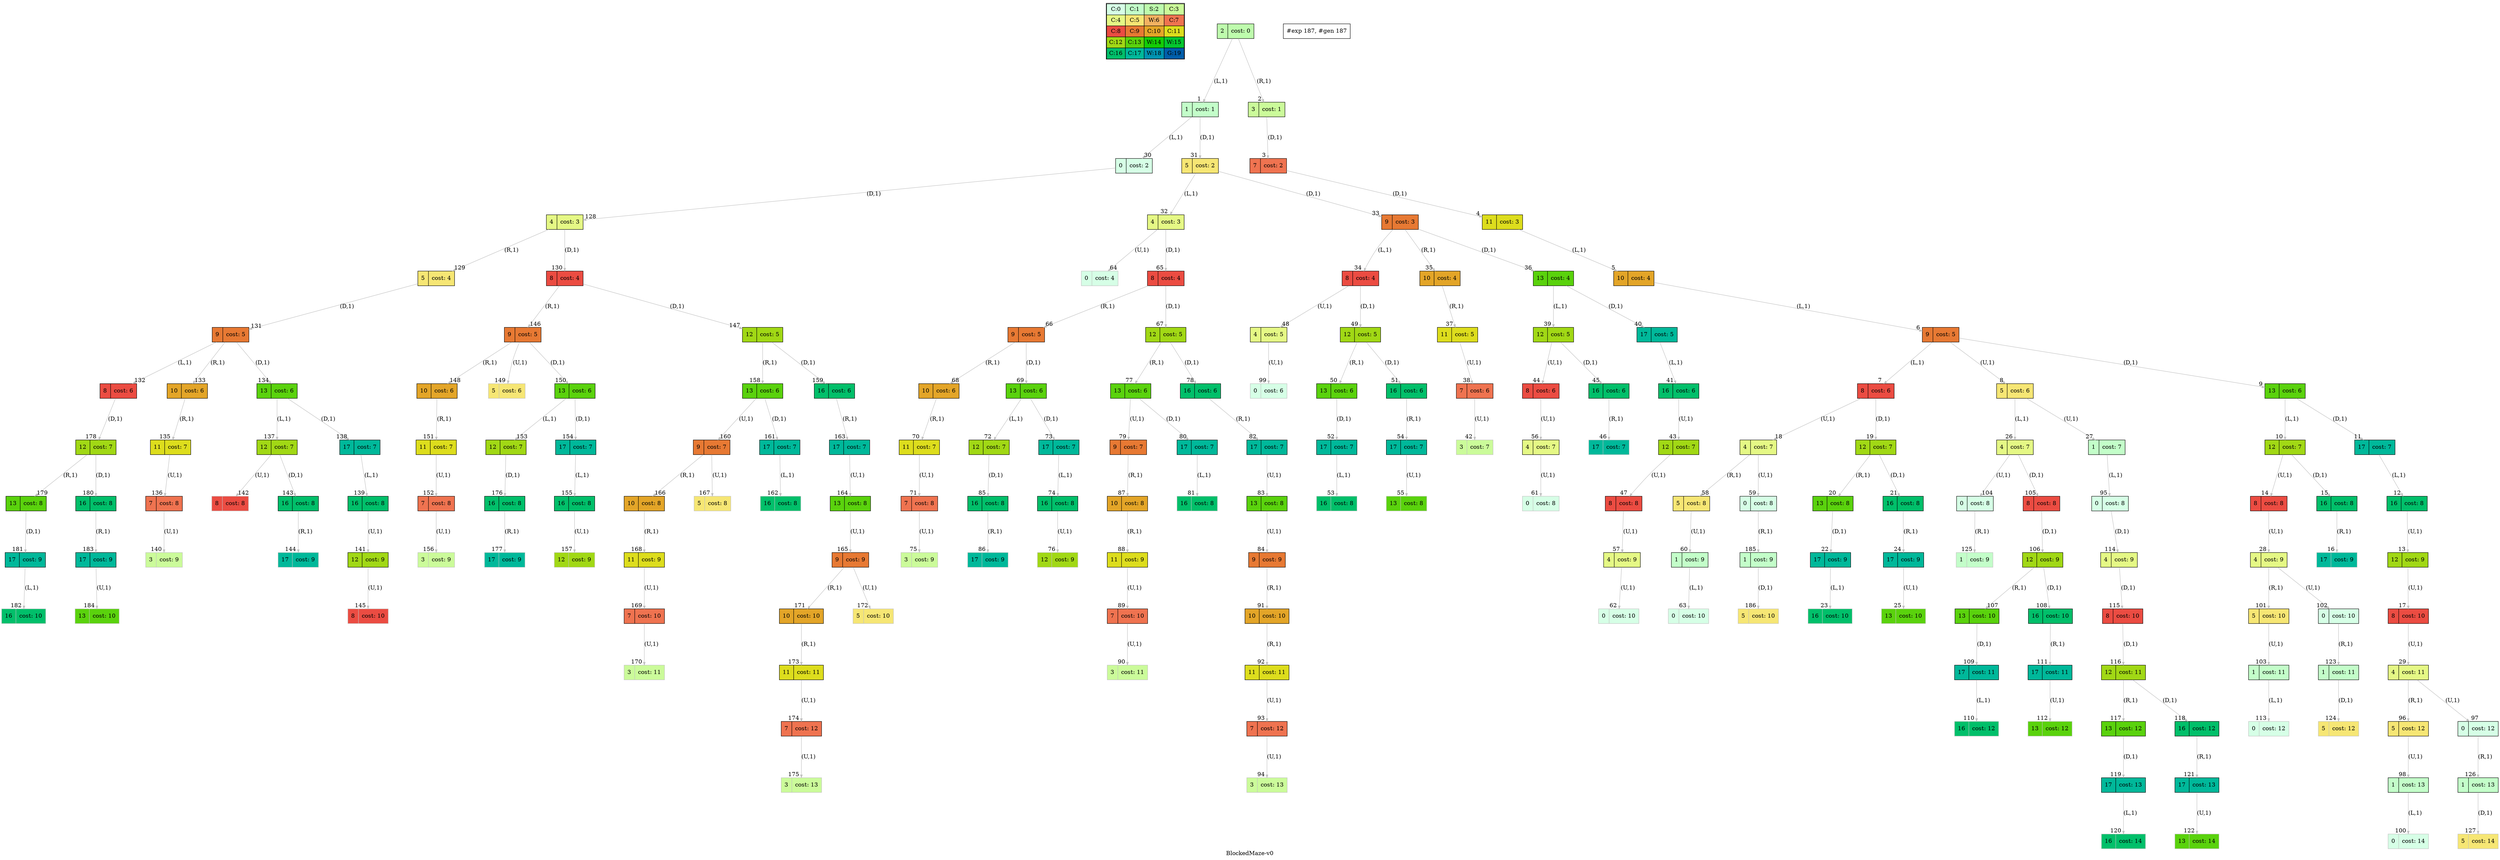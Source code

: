 digraph BlockedMaze { label="BlockedMaze-v0" nodesep=1 ranksep="1.2" node [shape=record] edge [arrowsize=0.7] 
subgraph MAP {label=Map;map [shape=plaintext label=<<table border="1" cellpadding="5" cellspacing="0" cellborder="1"><tr><td bgcolor="0.39803922 0.15947579 0.99679532 1.        ">C:0</td><td bgcolor="0.35098039 0.23194764 0.99315867 1.        ">C:1</td><td bgcolor="0.29607843 0.31486959 0.98720184 1.        ">S:2</td><td bgcolor="0.24901961 0.38410575 0.98063477 1.        ">C:3</td></tr><tr><td bgcolor="0.19411765 0.46220388 0.97128103 1.        ">C:4</td><td bgcolor="0.14705882 0.52643216 0.96182564 1.        ">C:5</td><td bgcolor="0.09215686 0.59770746 0.94913494 1.        ">W:6</td><td bgcolor="0.0372549  0.66454018 0.93467977 1.        ">C:7</td></tr><tr><td bgcolor="0.00980392 0.71791192 0.92090552 1.        ">C:8</td><td bgcolor="0.06470588 0.77520398 0.9032472  1.        ">C:9</td><td bgcolor="0.11176471 0.81974048 0.88677369 1.        ">C:10</td><td bgcolor="0.16666667 0.8660254  0.8660254  1.        ">C:11</td></tr><tr><td bgcolor="0.21372549 0.9005867  0.84695821 1.        ">C:12</td><td bgcolor="0.26862745 0.93467977 0.82325295 1.        ">C:13</td><td bgcolor="0.32352941 0.96182564 0.79801723 1.        ">W:14</td><td bgcolor="0.37058824 0.97940977 0.77520398 1.        ">W:15</td></tr><tr><td bgcolor="0.4254902  0.99315867 0.74725253 1.        ">C:16</td><td bgcolor="0.47254902 0.99907048 0.72218645 1.        ">C:17</td><td bgcolor="0.52745098 0.99907048 0.69169844 1.        ">W:18</td><td bgcolor="0.5745098  0.99315867 0.66454018 1.        ">G:19</td></tr></table>>]} 
"0_2" [label="<f0>2 |<f1> cost: 0" style=filled color=grey fillcolor="0.29607843 0.31486959 0.98720184 1.        "];  
"0_2" [label="<f0>2 |<f1> cost: 0" style=filled color=black fillcolor="0.29607843 0.31486959 0.98720184 1.        "];  "0_2.1-0" [label="<f0>1 |<f1> cost: 1" style=filled color=grey fillcolor="0.35098039 0.23194764 0.99315867 1.        "];   "0_2" -> "0_2.1-0" [label="(L,1)" headlabel=" 1 " color=grey ]; 
"0_2.3-1" [label="<f0>3 |<f1> cost: 1" style=filled color=grey fillcolor="0.24901961 0.38410575 0.98063477 1.        "];   "0_2" -> "0_2.3-1" [label="(R,1)" headlabel=" 2 " color=grey ]; 
"0_2.3-1" [label="<f0>3 |<f1> cost: 1" style=filled color=black fillcolor="0.24901961 0.38410575 0.98063477 1.        "];  "0_2.3.7-3" [label="<f0>7 |<f1> cost: 2" style=filled color=grey fillcolor="0.0372549  0.66454018 0.93467977 1.        "];   "0_2.3-1" -> "0_2.3.7-3" [label="(D,1)" headlabel=" 3 " color=grey ]; 
"0_2.3.7-3" [label="<f0>7 |<f1> cost: 2" style=filled color=black fillcolor="0.0372549  0.66454018 0.93467977 1.        "];  "0_2.3.7.11-3" [label="<f0>11 |<f1> cost: 3" style=filled color=grey fillcolor="0.16666667 0.8660254  0.8660254  1.        "];   "0_2.3.7-3" -> "0_2.3.7.11-3" [label="(D,1)" headlabel=" 4 " color=grey ]; 
"0_2.3.7.11-3" [label="<f0>11 |<f1> cost: 3" style=filled color=black fillcolor="0.16666667 0.8660254  0.8660254  1.        "];  "0_2.3.7.11.10-0" [label="<f0>10 |<f1> cost: 4" style=filled color=grey fillcolor="0.11176471 0.81974048 0.88677369 1.        "];   "0_2.3.7.11-3" -> "0_2.3.7.11.10-0" [label="(L,1)" headlabel=" 5 " color=grey ]; 
"0_2.3.7.11.10-0" [label="<f0>10 |<f1> cost: 4" style=filled color=black fillcolor="0.11176471 0.81974048 0.88677369 1.        "];  "0_2.3.7.11.10.9-0" [label="<f0>9 |<f1> cost: 5" style=filled color=grey fillcolor="0.06470588 0.77520398 0.9032472  1.        "];   "0_2.3.7.11.10-0" -> "0_2.3.7.11.10.9-0" [label="(L,1)" headlabel=" 6 " color=grey ]; 
"0_2.3.7.11.10.9-0" [label="<f0>9 |<f1> cost: 5" style=filled color=black fillcolor="0.06470588 0.77520398 0.9032472  1.        "];  "0_2.3.7.11.10.9.8-0" [label="<f0>8 |<f1> cost: 6" style=filled color=grey fillcolor="0.00980392 0.71791192 0.92090552 1.        "];   "0_2.3.7.11.10.9-0" -> "0_2.3.7.11.10.9.8-0" [label="(L,1)" headlabel=" 7 " color=grey ]; 
"0_2.3.7.11.10.9.5-2" [label="<f0>5 |<f1> cost: 6" style=filled color=grey fillcolor="0.14705882 0.52643216 0.96182564 1.        "];   "0_2.3.7.11.10.9-0" -> "0_2.3.7.11.10.9.5-2" [label="(U,1)" headlabel=" 8 " color=grey ]; 
"0_2.3.7.11.10.9.13-3" [label="<f0>13 |<f1> cost: 6" style=filled color=grey fillcolor="0.26862745 0.93467977 0.82325295 1.        "];   "0_2.3.7.11.10.9-0" -> "0_2.3.7.11.10.9.13-3" [label="(D,1)" headlabel=" 9 " color=grey ]; 
"0_2.3.7.11.10.9.13-3" [label="<f0>13 |<f1> cost: 6" style=filled color=black fillcolor="0.26862745 0.93467977 0.82325295 1.        "];  "0_2.3.7.11.10.9.13.12-0" [label="<f0>12 |<f1> cost: 7" style=filled color=grey fillcolor="0.21372549 0.9005867  0.84695821 1.        "];   "0_2.3.7.11.10.9.13-3" -> "0_2.3.7.11.10.9.13.12-0" [label="(L,1)" headlabel=" 10 " color=grey ]; 
"0_2.3.7.11.10.9.13.17-3" [label="<f0>17 |<f1> cost: 7" style=filled color=grey fillcolor="0.47254902 0.99907048 0.72218645 1.        "];   "0_2.3.7.11.10.9.13-3" -> "0_2.3.7.11.10.9.13.17-3" [label="(D,1)" headlabel=" 11 " color=grey ]; 
"0_2.3.7.11.10.9.13.17-3" [label="<f0>17 |<f1> cost: 7" style=filled color=black fillcolor="0.47254902 0.99907048 0.72218645 1.        "];  "0_2.3.7.11.10.9.13.17.16-0" [label="<f0>16 |<f1> cost: 8" style=filled color=grey fillcolor="0.4254902  0.99315867 0.74725253 1.        "];   "0_2.3.7.11.10.9.13.17-3" -> "0_2.3.7.11.10.9.13.17.16-0" [label="(L,1)" headlabel=" 12 " color=grey ]; 
"0_2.3.7.11.10.9.13.17.16-0" [label="<f0>16 |<f1> cost: 8" style=filled color=black fillcolor="0.4254902  0.99315867 0.74725253 1.        "];  "0_2.3.7.11.10.9.13.17.16.12-2" [label="<f0>12 |<f1> cost: 9" style=filled color=grey fillcolor="0.21372549 0.9005867  0.84695821 1.        "];   "0_2.3.7.11.10.9.13.17.16-0" -> "0_2.3.7.11.10.9.13.17.16.12-2" [label="(U,1)" headlabel=" 13 " color=grey ]; 
"0_2.3.7.11.10.9.13.12-0" [label="<f0>12 |<f1> cost: 7" style=filled color=black fillcolor="0.21372549 0.9005867  0.84695821 1.        "];  "0_2.3.7.11.10.9.13.12.8-2" [label="<f0>8 |<f1> cost: 8" style=filled color=grey fillcolor="0.00980392 0.71791192 0.92090552 1.        "];   "0_2.3.7.11.10.9.13.12-0" -> "0_2.3.7.11.10.9.13.12.8-2" [label="(U,1)" headlabel=" 14 " color=grey ]; 
"0_2.3.7.11.10.9.13.12.16-3" [label="<f0>16 |<f1> cost: 8" style=filled color=grey fillcolor="0.4254902  0.99315867 0.74725253 1.        "];   "0_2.3.7.11.10.9.13.12-0" -> "0_2.3.7.11.10.9.13.12.16-3" [label="(D,1)" headlabel=" 15 " color=grey ]; 
"0_2.3.7.11.10.9.13.12.16-3" [label="<f0>16 |<f1> cost: 8" style=filled color=black fillcolor="0.4254902  0.99315867 0.74725253 1.        "];  "0_2.3.7.11.10.9.13.12.16.17-1" [label="<f0>17 |<f1> cost: 9" style=filled color=grey fillcolor="0.47254902 0.99907048 0.72218645 1.        "];   "0_2.3.7.11.10.9.13.12.16-3" -> "0_2.3.7.11.10.9.13.12.16.17-1" [label="(R,1)" headlabel=" 16 " color=grey ]; 
"0_2.3.7.11.10.9.13.17.16.12-2" [label="<f0>12 |<f1> cost: 9" style=filled color=black fillcolor="0.21372549 0.9005867  0.84695821 1.        "];  "0_2.3.7.11.10.9.13.17.16.12.8-2" [label="<f0>8 |<f1> cost: 10" style=filled color=grey fillcolor="0.00980392 0.71791192 0.92090552 1.        "];   "0_2.3.7.11.10.9.13.17.16.12-2" -> "0_2.3.7.11.10.9.13.17.16.12.8-2" [label="(U,1)" headlabel=" 17 " color=grey ]; 
"0_2.3.7.11.10.9.8-0" [label="<f0>8 |<f1> cost: 6" style=filled color=black fillcolor="0.00980392 0.71791192 0.92090552 1.        "];  "0_2.3.7.11.10.9.8.4-2" [label="<f0>4 |<f1> cost: 7" style=filled color=grey fillcolor="0.19411765 0.46220388 0.97128103 1.        "];   "0_2.3.7.11.10.9.8-0" -> "0_2.3.7.11.10.9.8.4-2" [label="(U,1)" headlabel=" 18 " color=grey ]; 
"0_2.3.7.11.10.9.8.12-3" [label="<f0>12 |<f1> cost: 7" style=filled color=grey fillcolor="0.21372549 0.9005867  0.84695821 1.        "];   "0_2.3.7.11.10.9.8-0" -> "0_2.3.7.11.10.9.8.12-3" [label="(D,1)" headlabel=" 19 " color=grey ]; 
"0_2.3.7.11.10.9.8.12-3" [label="<f0>12 |<f1> cost: 7" style=filled color=black fillcolor="0.21372549 0.9005867  0.84695821 1.        "];  "0_2.3.7.11.10.9.8.12.13-1" [label="<f0>13 |<f1> cost: 8" style=filled color=grey fillcolor="0.26862745 0.93467977 0.82325295 1.        "];   "0_2.3.7.11.10.9.8.12-3" -> "0_2.3.7.11.10.9.8.12.13-1" [label="(R,1)" headlabel=" 20 " color=grey ]; 
"0_2.3.7.11.10.9.8.12.16-3" [label="<f0>16 |<f1> cost: 8" style=filled color=grey fillcolor="0.4254902  0.99315867 0.74725253 1.        "];   "0_2.3.7.11.10.9.8.12-3" -> "0_2.3.7.11.10.9.8.12.16-3" [label="(D,1)" headlabel=" 21 " color=grey ]; 
"0_2.3.7.11.10.9.8.12.13-1" [label="<f0>13 |<f1> cost: 8" style=filled color=black fillcolor="0.26862745 0.93467977 0.82325295 1.        "];  "0_2.3.7.11.10.9.8.12.13.17-3" [label="<f0>17 |<f1> cost: 9" style=filled color=grey fillcolor="0.47254902 0.99907048 0.72218645 1.        "];   "0_2.3.7.11.10.9.8.12.13-1" -> "0_2.3.7.11.10.9.8.12.13.17-3" [label="(D,1)" headlabel=" 22 " color=grey ]; 
"0_2.3.7.11.10.9.8.12.13.17-3" [label="<f0>17 |<f1> cost: 9" style=filled color=black fillcolor="0.47254902 0.99907048 0.72218645 1.        "];  "0_2.3.7.11.10.9.8.12.13.17.16-0" [label="<f0>16 |<f1> cost: 10" style=filled color=grey fillcolor="0.4254902  0.99315867 0.74725253 1.        "];   "0_2.3.7.11.10.9.8.12.13.17-3" -> "0_2.3.7.11.10.9.8.12.13.17.16-0" [label="(L,1)" headlabel=" 23 " color=grey ]; 
"0_2.3.7.11.10.9.8.12.16-3" [label="<f0>16 |<f1> cost: 8" style=filled color=black fillcolor="0.4254902  0.99315867 0.74725253 1.        "];  "0_2.3.7.11.10.9.8.12.16.17-1" [label="<f0>17 |<f1> cost: 9" style=filled color=grey fillcolor="0.47254902 0.99907048 0.72218645 1.        "];   "0_2.3.7.11.10.9.8.12.16-3" -> "0_2.3.7.11.10.9.8.12.16.17-1" [label="(R,1)" headlabel=" 24 " color=grey ]; 
"0_2.3.7.11.10.9.8.12.16.17-1" [label="<f0>17 |<f1> cost: 9" style=filled color=black fillcolor="0.47254902 0.99907048 0.72218645 1.        "];  "0_2.3.7.11.10.9.8.12.16.17.13-2" [label="<f0>13 |<f1> cost: 10" style=filled color=grey fillcolor="0.26862745 0.93467977 0.82325295 1.        "];   "0_2.3.7.11.10.9.8.12.16.17-1" -> "0_2.3.7.11.10.9.8.12.16.17.13-2" [label="(U,1)" headlabel=" 25 " color=grey ]; 
"0_2.3.7.11.10.9.5-2" [label="<f0>5 |<f1> cost: 6" style=filled color=black fillcolor="0.14705882 0.52643216 0.96182564 1.        "];  "0_2.3.7.11.10.9.5.4-0" [label="<f0>4 |<f1> cost: 7" style=filled color=grey fillcolor="0.19411765 0.46220388 0.97128103 1.        "];   "0_2.3.7.11.10.9.5-2" -> "0_2.3.7.11.10.9.5.4-0" [label="(L,1)" headlabel=" 26 " color=grey ]; 
"0_2.3.7.11.10.9.5.1-2" [label="<f0>1 |<f1> cost: 7" style=filled color=grey fillcolor="0.35098039 0.23194764 0.99315867 1.        "];   "0_2.3.7.11.10.9.5-2" -> "0_2.3.7.11.10.9.5.1-2" [label="(U,1)" headlabel=" 27 " color=grey ]; 
"0_2.3.7.11.10.9.13.12.8-2" [label="<f0>8 |<f1> cost: 8" style=filled color=black fillcolor="0.00980392 0.71791192 0.92090552 1.        "];  "0_2.3.7.11.10.9.13.12.8.4-2" [label="<f0>4 |<f1> cost: 9" style=filled color=grey fillcolor="0.19411765 0.46220388 0.97128103 1.        "];   "0_2.3.7.11.10.9.13.12.8-2" -> "0_2.3.7.11.10.9.13.12.8.4-2" [label="(U,1)" headlabel=" 28 " color=grey ]; 
"0_2.3.7.11.10.9.13.17.16.12.8-2" [label="<f0>8 |<f1> cost: 10" style=filled color=black fillcolor="0.00980392 0.71791192 0.92090552 1.        "];  "0_2.3.7.11.10.9.13.17.16.12.8.4-2" [label="<f0>4 |<f1> cost: 11" style=filled color=grey fillcolor="0.19411765 0.46220388 0.97128103 1.        "];   "0_2.3.7.11.10.9.13.17.16.12.8-2" -> "0_2.3.7.11.10.9.13.17.16.12.8.4-2" [label="(U,1)" headlabel=" 29 " color=grey ]; 
"0_2.1-0" [label="<f0>1 |<f1> cost: 1" style=filled color=black fillcolor="0.35098039 0.23194764 0.99315867 1.        "];  "0_2.1.0-0" [label="<f0>0 |<f1> cost: 2" style=filled color=grey fillcolor="0.39803922 0.15947579 0.99679532 1.        "];   "0_2.1-0" -> "0_2.1.0-0" [label="(L,1)" headlabel=" 30 " color=grey ]; 
"0_2.1.5-3" [label="<f0>5 |<f1> cost: 2" style=filled color=grey fillcolor="0.14705882 0.52643216 0.96182564 1.        "];   "0_2.1-0" -> "0_2.1.5-3" [label="(D,1)" headlabel=" 31 " color=grey ]; 
"0_2.1.5-3" [label="<f0>5 |<f1> cost: 2" style=filled color=black fillcolor="0.14705882 0.52643216 0.96182564 1.        "];  "0_2.1.5.4-0" [label="<f0>4 |<f1> cost: 3" style=filled color=grey fillcolor="0.19411765 0.46220388 0.97128103 1.        "];   "0_2.1.5-3" -> "0_2.1.5.4-0" [label="(L,1)" headlabel=" 32 " color=grey ]; 
"0_2.1.5.9-3" [label="<f0>9 |<f1> cost: 3" style=filled color=grey fillcolor="0.06470588 0.77520398 0.9032472  1.        "];   "0_2.1.5-3" -> "0_2.1.5.9-3" [label="(D,1)" headlabel=" 33 " color=grey ]; 
"0_2.1.5.9-3" [label="<f0>9 |<f1> cost: 3" style=filled color=black fillcolor="0.06470588 0.77520398 0.9032472  1.        "];  "0_2.1.5.9.8-0" [label="<f0>8 |<f1> cost: 4" style=filled color=grey fillcolor="0.00980392 0.71791192 0.92090552 1.        "];   "0_2.1.5.9-3" -> "0_2.1.5.9.8-0" [label="(L,1)" headlabel=" 34 " color=grey ]; 
"0_2.1.5.9.10-1" [label="<f0>10 |<f1> cost: 4" style=filled color=grey fillcolor="0.11176471 0.81974048 0.88677369 1.        "];   "0_2.1.5.9-3" -> "0_2.1.5.9.10-1" [label="(R,1)" headlabel=" 35 " color=grey ]; 
"0_2.1.5.9.13-3" [label="<f0>13 |<f1> cost: 4" style=filled color=grey fillcolor="0.26862745 0.93467977 0.82325295 1.        "];   "0_2.1.5.9-3" -> "0_2.1.5.9.13-3" [label="(D,1)" headlabel=" 36 " color=grey ]; 
"0_2.1.5.9.10-1" [label="<f0>10 |<f1> cost: 4" style=filled color=black fillcolor="0.11176471 0.81974048 0.88677369 1.        "];  "0_2.1.5.9.10.11-1" [label="<f0>11 |<f1> cost: 5" style=filled color=grey fillcolor="0.16666667 0.8660254  0.8660254  1.        "];   "0_2.1.5.9.10-1" -> "0_2.1.5.9.10.11-1" [label="(R,1)" headlabel=" 37 " color=grey ]; 
"0_2.1.5.9.10.11-1" [label="<f0>11 |<f1> cost: 5" style=filled color=black fillcolor="0.16666667 0.8660254  0.8660254  1.        "];  "0_2.1.5.9.10.11.7-2" [label="<f0>7 |<f1> cost: 6" style=filled color=grey fillcolor="0.0372549  0.66454018 0.93467977 1.        "];   "0_2.1.5.9.10.11-1" -> "0_2.1.5.9.10.11.7-2" [label="(U,1)" headlabel=" 38 " color=grey ]; 
"0_2.1.5.9.13-3" [label="<f0>13 |<f1> cost: 4" style=filled color=black fillcolor="0.26862745 0.93467977 0.82325295 1.        "];  "0_2.1.5.9.13.12-0" [label="<f0>12 |<f1> cost: 5" style=filled color=grey fillcolor="0.21372549 0.9005867  0.84695821 1.        "];   "0_2.1.5.9.13-3" -> "0_2.1.5.9.13.12-0" [label="(L,1)" headlabel=" 39 " color=grey ]; 
"0_2.1.5.9.13.17-3" [label="<f0>17 |<f1> cost: 5" style=filled color=grey fillcolor="0.47254902 0.99907048 0.72218645 1.        "];   "0_2.1.5.9.13-3" -> "0_2.1.5.9.13.17-3" [label="(D,1)" headlabel=" 40 " color=grey ]; 
"0_2.1.5.9.13.17-3" [label="<f0>17 |<f1> cost: 5" style=filled color=black fillcolor="0.47254902 0.99907048 0.72218645 1.        "];  "0_2.1.5.9.13.17.16-0" [label="<f0>16 |<f1> cost: 6" style=filled color=grey fillcolor="0.4254902  0.99315867 0.74725253 1.        "];   "0_2.1.5.9.13.17-3" -> "0_2.1.5.9.13.17.16-0" [label="(L,1)" headlabel=" 41 " color=grey ]; 
"0_2.1.5.9.10.11.7-2" [label="<f0>7 |<f1> cost: 6" style=filled color=black fillcolor="0.0372549  0.66454018 0.93467977 1.        "];  "0_2.1.5.9.10.11.7.3-2" [label="<f0>3 |<f1> cost: 7" style=filled color=grey fillcolor="0.24901961 0.38410575 0.98063477 1.        "];   "0_2.1.5.9.10.11.7-2" -> "0_2.1.5.9.10.11.7.3-2" [label="(U,1)" headlabel=" 42 " color=grey ]; 
"0_2.1.5.9.13.17.16-0" [label="<f0>16 |<f1> cost: 6" style=filled color=black fillcolor="0.4254902  0.99315867 0.74725253 1.        "];  "0_2.1.5.9.13.17.16.12-2" [label="<f0>12 |<f1> cost: 7" style=filled color=grey fillcolor="0.21372549 0.9005867  0.84695821 1.        "];   "0_2.1.5.9.13.17.16-0" -> "0_2.1.5.9.13.17.16.12-2" [label="(U,1)" headlabel=" 43 " color=grey ]; 
"0_2.1.5.9.13.12-0" [label="<f0>12 |<f1> cost: 5" style=filled color=black fillcolor="0.21372549 0.9005867  0.84695821 1.        "];  "0_2.1.5.9.13.12.8-2" [label="<f0>8 |<f1> cost: 6" style=filled color=grey fillcolor="0.00980392 0.71791192 0.92090552 1.        "];   "0_2.1.5.9.13.12-0" -> "0_2.1.5.9.13.12.8-2" [label="(U,1)" headlabel=" 44 " color=grey ]; 
"0_2.1.5.9.13.12.16-3" [label="<f0>16 |<f1> cost: 6" style=filled color=grey fillcolor="0.4254902  0.99315867 0.74725253 1.        "];   "0_2.1.5.9.13.12-0" -> "0_2.1.5.9.13.12.16-3" [label="(D,1)" headlabel=" 45 " color=grey ]; 
"0_2.1.5.9.13.12.16-3" [label="<f0>16 |<f1> cost: 6" style=filled color=black fillcolor="0.4254902  0.99315867 0.74725253 1.        "];  "0_2.1.5.9.13.12.16.17-1" [label="<f0>17 |<f1> cost: 7" style=filled color=grey fillcolor="0.47254902 0.99907048 0.72218645 1.        "];   "0_2.1.5.9.13.12.16-3" -> "0_2.1.5.9.13.12.16.17-1" [label="(R,1)" headlabel=" 46 " color=grey ]; 
"0_2.1.5.9.13.17.16.12-2" [label="<f0>12 |<f1> cost: 7" style=filled color=black fillcolor="0.21372549 0.9005867  0.84695821 1.        "];  "0_2.1.5.9.13.17.16.12.8-2" [label="<f0>8 |<f1> cost: 8" style=filled color=grey fillcolor="0.00980392 0.71791192 0.92090552 1.        "];   "0_2.1.5.9.13.17.16.12-2" -> "0_2.1.5.9.13.17.16.12.8-2" [label="(U,1)" headlabel=" 47 " color=grey ]; 
"0_2.1.5.9.8-0" [label="<f0>8 |<f1> cost: 4" style=filled color=black fillcolor="0.00980392 0.71791192 0.92090552 1.        "];  "0_2.1.5.9.8.4-2" [label="<f0>4 |<f1> cost: 5" style=filled color=grey fillcolor="0.19411765 0.46220388 0.97128103 1.        "];   "0_2.1.5.9.8-0" -> "0_2.1.5.9.8.4-2" [label="(U,1)" headlabel=" 48 " color=grey ]; 
"0_2.1.5.9.8.12-3" [label="<f0>12 |<f1> cost: 5" style=filled color=grey fillcolor="0.21372549 0.9005867  0.84695821 1.        "];   "0_2.1.5.9.8-0" -> "0_2.1.5.9.8.12-3" [label="(D,1)" headlabel=" 49 " color=grey ]; 
"0_2.1.5.9.8.12-3" [label="<f0>12 |<f1> cost: 5" style=filled color=black fillcolor="0.21372549 0.9005867  0.84695821 1.        "];  "0_2.1.5.9.8.12.13-1" [label="<f0>13 |<f1> cost: 6" style=filled color=grey fillcolor="0.26862745 0.93467977 0.82325295 1.        "];   "0_2.1.5.9.8.12-3" -> "0_2.1.5.9.8.12.13-1" [label="(R,1)" headlabel=" 50 " color=grey ]; 
"0_2.1.5.9.8.12.16-3" [label="<f0>16 |<f1> cost: 6" style=filled color=grey fillcolor="0.4254902  0.99315867 0.74725253 1.        "];   "0_2.1.5.9.8.12-3" -> "0_2.1.5.9.8.12.16-3" [label="(D,1)" headlabel=" 51 " color=grey ]; 
"0_2.1.5.9.8.12.13-1" [label="<f0>13 |<f1> cost: 6" style=filled color=black fillcolor="0.26862745 0.93467977 0.82325295 1.        "];  "0_2.1.5.9.8.12.13.17-3" [label="<f0>17 |<f1> cost: 7" style=filled color=grey fillcolor="0.47254902 0.99907048 0.72218645 1.        "];   "0_2.1.5.9.8.12.13-1" -> "0_2.1.5.9.8.12.13.17-3" [label="(D,1)" headlabel=" 52 " color=grey ]; 
"0_2.1.5.9.8.12.13.17-3" [label="<f0>17 |<f1> cost: 7" style=filled color=black fillcolor="0.47254902 0.99907048 0.72218645 1.        "];  "0_2.1.5.9.8.12.13.17.16-0" [label="<f0>16 |<f1> cost: 8" style=filled color=grey fillcolor="0.4254902  0.99315867 0.74725253 1.        "];   "0_2.1.5.9.8.12.13.17-3" -> "0_2.1.5.9.8.12.13.17.16-0" [label="(L,1)" headlabel=" 53 " color=grey ]; 
"0_2.1.5.9.8.12.16-3" [label="<f0>16 |<f1> cost: 6" style=filled color=black fillcolor="0.4254902  0.99315867 0.74725253 1.        "];  "0_2.1.5.9.8.12.16.17-1" [label="<f0>17 |<f1> cost: 7" style=filled color=grey fillcolor="0.47254902 0.99907048 0.72218645 1.        "];   "0_2.1.5.9.8.12.16-3" -> "0_2.1.5.9.8.12.16.17-1" [label="(R,1)" headlabel=" 54 " color=grey ]; 
"0_2.1.5.9.8.12.16.17-1" [label="<f0>17 |<f1> cost: 7" style=filled color=black fillcolor="0.47254902 0.99907048 0.72218645 1.        "];  "0_2.1.5.9.8.12.16.17.13-2" [label="<f0>13 |<f1> cost: 8" style=filled color=grey fillcolor="0.26862745 0.93467977 0.82325295 1.        "];   "0_2.1.5.9.8.12.16.17-1" -> "0_2.1.5.9.8.12.16.17.13-2" [label="(U,1)" headlabel=" 55 " color=grey ]; 
"0_2.1.5.9.13.12.8-2" [label="<f0>8 |<f1> cost: 6" style=filled color=black fillcolor="0.00980392 0.71791192 0.92090552 1.        "];  "0_2.1.5.9.13.12.8.4-2" [label="<f0>4 |<f1> cost: 7" style=filled color=grey fillcolor="0.19411765 0.46220388 0.97128103 1.        "];   "0_2.1.5.9.13.12.8-2" -> "0_2.1.5.9.13.12.8.4-2" [label="(U,1)" headlabel=" 56 " color=grey ]; 
"0_2.1.5.9.13.17.16.12.8-2" [label="<f0>8 |<f1> cost: 8" style=filled color=black fillcolor="0.00980392 0.71791192 0.92090552 1.        "];  "0_2.1.5.9.13.17.16.12.8.4-2" [label="<f0>4 |<f1> cost: 9" style=filled color=grey fillcolor="0.19411765 0.46220388 0.97128103 1.        "];   "0_2.1.5.9.13.17.16.12.8-2" -> "0_2.1.5.9.13.17.16.12.8.4-2" [label="(U,1)" headlabel=" 57 " color=grey ]; 
"0_2.3.7.11.10.9.8.4-2" [label="<f0>4 |<f1> cost: 7" style=filled color=black fillcolor="0.19411765 0.46220388 0.97128103 1.        "];  "0_2.3.7.11.10.9.8.4.5-1" [label="<f0>5 |<f1> cost: 8" style=filled color=grey fillcolor="0.14705882 0.52643216 0.96182564 1.        "];   "0_2.3.7.11.10.9.8.4-2" -> "0_2.3.7.11.10.9.8.4.5-1" [label="(R,1)" headlabel=" 58 " color=grey ]; 
"0_2.3.7.11.10.9.8.4.0-2" [label="<f0>0 |<f1> cost: 8" style=filled color=grey fillcolor="0.39803922 0.15947579 0.99679532 1.        "];   "0_2.3.7.11.10.9.8.4-2" -> "0_2.3.7.11.10.9.8.4.0-2" [label="(U,1)" headlabel=" 59 " color=grey ]; 
"0_2.3.7.11.10.9.8.4.5-1" [label="<f0>5 |<f1> cost: 8" style=filled color=black fillcolor="0.14705882 0.52643216 0.96182564 1.        "];  "0_2.3.7.11.10.9.8.4.5.1-2" [label="<f0>1 |<f1> cost: 9" style=filled color=grey fillcolor="0.35098039 0.23194764 0.99315867 1.        "];   "0_2.3.7.11.10.9.8.4.5-1" -> "0_2.3.7.11.10.9.8.4.5.1-2" [label="(U,1)" headlabel=" 60 " color=grey ]; 
"0_2.1.5.9.13.12.8.4-2" [label="<f0>4 |<f1> cost: 7" style=filled color=black fillcolor="0.19411765 0.46220388 0.97128103 1.        "];  "0_2.1.5.9.13.12.8.4.0-2" [label="<f0>0 |<f1> cost: 8" style=filled color=grey fillcolor="0.39803922 0.15947579 0.99679532 1.        "];   "0_2.1.5.9.13.12.8.4-2" -> "0_2.1.5.9.13.12.8.4.0-2" [label="(U,1)" headlabel=" 61 " color=grey ]; 
"0_2.1.5.9.13.17.16.12.8.4-2" [label="<f0>4 |<f1> cost: 9" style=filled color=black fillcolor="0.19411765 0.46220388 0.97128103 1.        "];  "0_2.1.5.9.13.17.16.12.8.4.0-2" [label="<f0>0 |<f1> cost: 10" style=filled color=grey fillcolor="0.39803922 0.15947579 0.99679532 1.        "];   "0_2.1.5.9.13.17.16.12.8.4-2" -> "0_2.1.5.9.13.17.16.12.8.4.0-2" [label="(U,1)" headlabel=" 62 " color=grey ]; 
"0_2.3.7.11.10.9.8.4.5.1-2" [label="<f0>1 |<f1> cost: 9" style=filled color=black fillcolor="0.35098039 0.23194764 0.99315867 1.        "];  "0_2.3.7.11.10.9.8.4.5.1.0-0" [label="<f0>0 |<f1> cost: 10" style=filled color=grey fillcolor="0.39803922 0.15947579 0.99679532 1.        "];   "0_2.3.7.11.10.9.8.4.5.1-2" -> "0_2.3.7.11.10.9.8.4.5.1.0-0" [label="(L,1)" headlabel=" 63 " color=grey ]; 
"0_2.1.5.4-0" [label="<f0>4 |<f1> cost: 3" style=filled color=black fillcolor="0.19411765 0.46220388 0.97128103 1.        "];  "0_2.1.5.4.0-2" [label="<f0>0 |<f1> cost: 4" style=filled color=grey fillcolor="0.39803922 0.15947579 0.99679532 1.        "];   "0_2.1.5.4-0" -> "0_2.1.5.4.0-2" [label="(U,1)" headlabel=" 64 " color=grey ]; 
"0_2.1.5.4.8-3" [label="<f0>8 |<f1> cost: 4" style=filled color=grey fillcolor="0.00980392 0.71791192 0.92090552 1.        "];   "0_2.1.5.4-0" -> "0_2.1.5.4.8-3" [label="(D,1)" headlabel=" 65 " color=grey ]; 
"0_2.1.5.4.8-3" [label="<f0>8 |<f1> cost: 4" style=filled color=black fillcolor="0.00980392 0.71791192 0.92090552 1.        "];  "0_2.1.5.4.8.9-1" [label="<f0>9 |<f1> cost: 5" style=filled color=grey fillcolor="0.06470588 0.77520398 0.9032472  1.        "];   "0_2.1.5.4.8-3" -> "0_2.1.5.4.8.9-1" [label="(R,1)" headlabel=" 66 " color=grey ]; 
"0_2.1.5.4.8.12-3" [label="<f0>12 |<f1> cost: 5" style=filled color=grey fillcolor="0.21372549 0.9005867  0.84695821 1.        "];   "0_2.1.5.4.8-3" -> "0_2.1.5.4.8.12-3" [label="(D,1)" headlabel=" 67 " color=grey ]; 
"0_2.1.5.4.8.9-1" [label="<f0>9 |<f1> cost: 5" style=filled color=black fillcolor="0.06470588 0.77520398 0.9032472  1.        "];  "0_2.1.5.4.8.9.10-1" [label="<f0>10 |<f1> cost: 6" style=filled color=grey fillcolor="0.11176471 0.81974048 0.88677369 1.        "];   "0_2.1.5.4.8.9-1" -> "0_2.1.5.4.8.9.10-1" [label="(R,1)" headlabel=" 68 " color=grey ]; 
"0_2.1.5.4.8.9.13-3" [label="<f0>13 |<f1> cost: 6" style=filled color=grey fillcolor="0.26862745 0.93467977 0.82325295 1.        "];   "0_2.1.5.4.8.9-1" -> "0_2.1.5.4.8.9.13-3" [label="(D,1)" headlabel=" 69 " color=grey ]; 
"0_2.1.5.4.8.9.10-1" [label="<f0>10 |<f1> cost: 6" style=filled color=black fillcolor="0.11176471 0.81974048 0.88677369 1.        "];  "0_2.1.5.4.8.9.10.11-1" [label="<f0>11 |<f1> cost: 7" style=filled color=grey fillcolor="0.16666667 0.8660254  0.8660254  1.        "];   "0_2.1.5.4.8.9.10-1" -> "0_2.1.5.4.8.9.10.11-1" [label="(R,1)" headlabel=" 70 " color=grey ]; 
"0_2.1.5.4.8.9.10.11-1" [label="<f0>11 |<f1> cost: 7" style=filled color=black fillcolor="0.16666667 0.8660254  0.8660254  1.        "];  "0_2.1.5.4.8.9.10.11.7-2" [label="<f0>7 |<f1> cost: 8" style=filled color=grey fillcolor="0.0372549  0.66454018 0.93467977 1.        "];   "0_2.1.5.4.8.9.10.11-1" -> "0_2.1.5.4.8.9.10.11.7-2" [label="(U,1)" headlabel=" 71 " color=grey ]; 
"0_2.1.5.4.8.9.13-3" [label="<f0>13 |<f1> cost: 6" style=filled color=black fillcolor="0.26862745 0.93467977 0.82325295 1.        "];  "0_2.1.5.4.8.9.13.12-0" [label="<f0>12 |<f1> cost: 7" style=filled color=grey fillcolor="0.21372549 0.9005867  0.84695821 1.        "];   "0_2.1.5.4.8.9.13-3" -> "0_2.1.5.4.8.9.13.12-0" [label="(L,1)" headlabel=" 72 " color=grey ]; 
"0_2.1.5.4.8.9.13.17-3" [label="<f0>17 |<f1> cost: 7" style=filled color=grey fillcolor="0.47254902 0.99907048 0.72218645 1.        "];   "0_2.1.5.4.8.9.13-3" -> "0_2.1.5.4.8.9.13.17-3" [label="(D,1)" headlabel=" 73 " color=grey ]; 
"0_2.1.5.4.8.9.13.17-3" [label="<f0>17 |<f1> cost: 7" style=filled color=black fillcolor="0.47254902 0.99907048 0.72218645 1.        "];  "0_2.1.5.4.8.9.13.17.16-0" [label="<f0>16 |<f1> cost: 8" style=filled color=grey fillcolor="0.4254902  0.99315867 0.74725253 1.        "];   "0_2.1.5.4.8.9.13.17-3" -> "0_2.1.5.4.8.9.13.17.16-0" [label="(L,1)" headlabel=" 74 " color=grey ]; 
"0_2.1.5.4.8.9.10.11.7-2" [label="<f0>7 |<f1> cost: 8" style=filled color=black fillcolor="0.0372549  0.66454018 0.93467977 1.        "];  "0_2.1.5.4.8.9.10.11.7.3-2" [label="<f0>3 |<f1> cost: 9" style=filled color=grey fillcolor="0.24901961 0.38410575 0.98063477 1.        "];   "0_2.1.5.4.8.9.10.11.7-2" -> "0_2.1.5.4.8.9.10.11.7.3-2" [label="(U,1)" headlabel=" 75 " color=grey ]; 
"0_2.1.5.4.8.9.13.17.16-0" [label="<f0>16 |<f1> cost: 8" style=filled color=black fillcolor="0.4254902  0.99315867 0.74725253 1.        "];  "0_2.1.5.4.8.9.13.17.16.12-2" [label="<f0>12 |<f1> cost: 9" style=filled color=grey fillcolor="0.21372549 0.9005867  0.84695821 1.        "];   "0_2.1.5.4.8.9.13.17.16-0" -> "0_2.1.5.4.8.9.13.17.16.12-2" [label="(U,1)" headlabel=" 76 " color=grey ]; 
"0_2.1.5.4.8.12-3" [label="<f0>12 |<f1> cost: 5" style=filled color=black fillcolor="0.21372549 0.9005867  0.84695821 1.        "];  "0_2.1.5.4.8.12.13-1" [label="<f0>13 |<f1> cost: 6" style=filled color=grey fillcolor="0.26862745 0.93467977 0.82325295 1.        "];   "0_2.1.5.4.8.12-3" -> "0_2.1.5.4.8.12.13-1" [label="(R,1)" headlabel=" 77 " color=grey ]; 
"0_2.1.5.4.8.12.16-3" [label="<f0>16 |<f1> cost: 6" style=filled color=grey fillcolor="0.4254902  0.99315867 0.74725253 1.        "];   "0_2.1.5.4.8.12-3" -> "0_2.1.5.4.8.12.16-3" [label="(D,1)" headlabel=" 78 " color=grey ]; 
"0_2.1.5.4.8.12.13-1" [label="<f0>13 |<f1> cost: 6" style=filled color=black fillcolor="0.26862745 0.93467977 0.82325295 1.        "];  "0_2.1.5.4.8.12.13.9-2" [label="<f0>9 |<f1> cost: 7" style=filled color=grey fillcolor="0.06470588 0.77520398 0.9032472  1.        "];   "0_2.1.5.4.8.12.13-1" -> "0_2.1.5.4.8.12.13.9-2" [label="(U,1)" headlabel=" 79 " color=grey ]; 
"0_2.1.5.4.8.12.13.17-3" [label="<f0>17 |<f1> cost: 7" style=filled color=grey fillcolor="0.47254902 0.99907048 0.72218645 1.        "];   "0_2.1.5.4.8.12.13-1" -> "0_2.1.5.4.8.12.13.17-3" [label="(D,1)" headlabel=" 80 " color=grey ]; 
"0_2.1.5.4.8.12.13.17-3" [label="<f0>17 |<f1> cost: 7" style=filled color=black fillcolor="0.47254902 0.99907048 0.72218645 1.        "];  "0_2.1.5.4.8.12.13.17.16-0" [label="<f0>16 |<f1> cost: 8" style=filled color=grey fillcolor="0.4254902  0.99315867 0.74725253 1.        "];   "0_2.1.5.4.8.12.13.17-3" -> "0_2.1.5.4.8.12.13.17.16-0" [label="(L,1)" headlabel=" 81 " color=grey ]; 
"0_2.1.5.4.8.12.16-3" [label="<f0>16 |<f1> cost: 6" style=filled color=black fillcolor="0.4254902  0.99315867 0.74725253 1.        "];  "0_2.1.5.4.8.12.16.17-1" [label="<f0>17 |<f1> cost: 7" style=filled color=grey fillcolor="0.47254902 0.99907048 0.72218645 1.        "];   "0_2.1.5.4.8.12.16-3" -> "0_2.1.5.4.8.12.16.17-1" [label="(R,1)" headlabel=" 82 " color=grey ]; 
"0_2.1.5.4.8.12.16.17-1" [label="<f0>17 |<f1> cost: 7" style=filled color=black fillcolor="0.47254902 0.99907048 0.72218645 1.        "];  "0_2.1.5.4.8.12.16.17.13-2" [label="<f0>13 |<f1> cost: 8" style=filled color=grey fillcolor="0.26862745 0.93467977 0.82325295 1.        "];   "0_2.1.5.4.8.12.16.17-1" -> "0_2.1.5.4.8.12.16.17.13-2" [label="(U,1)" headlabel=" 83 " color=grey ]; 
"0_2.1.5.4.8.12.16.17.13-2" [label="<f0>13 |<f1> cost: 8" style=filled color=black fillcolor="0.26862745 0.93467977 0.82325295 1.        "];  "0_2.1.5.4.8.12.16.17.13.9-2" [label="<f0>9 |<f1> cost: 9" style=filled color=grey fillcolor="0.06470588 0.77520398 0.9032472  1.        "];   "0_2.1.5.4.8.12.16.17.13-2" -> "0_2.1.5.4.8.12.16.17.13.9-2" [label="(U,1)" headlabel=" 84 " color=grey ]; 
"0_2.1.5.4.8.9.13.12-0" [label="<f0>12 |<f1> cost: 7" style=filled color=black fillcolor="0.21372549 0.9005867  0.84695821 1.        "];  "0_2.1.5.4.8.9.13.12.16-3" [label="<f0>16 |<f1> cost: 8" style=filled color=grey fillcolor="0.4254902  0.99315867 0.74725253 1.        "];   "0_2.1.5.4.8.9.13.12-0" -> "0_2.1.5.4.8.9.13.12.16-3" [label="(D,1)" headlabel=" 85 " color=grey ]; 
"0_2.1.5.4.8.9.13.12.16-3" [label="<f0>16 |<f1> cost: 8" style=filled color=black fillcolor="0.4254902  0.99315867 0.74725253 1.        "];  "0_2.1.5.4.8.9.13.12.16.17-1" [label="<f0>17 |<f1> cost: 9" style=filled color=grey fillcolor="0.47254902 0.99907048 0.72218645 1.        "];   "0_2.1.5.4.8.9.13.12.16-3" -> "0_2.1.5.4.8.9.13.12.16.17-1" [label="(R,1)" headlabel=" 86 " color=grey ]; 
"0_2.1.5.4.8.12.13.9-2" [label="<f0>9 |<f1> cost: 7" style=filled color=black fillcolor="0.06470588 0.77520398 0.9032472  1.        "];  "0_2.1.5.4.8.12.13.9.10-1" [label="<f0>10 |<f1> cost: 8" style=filled color=grey fillcolor="0.11176471 0.81974048 0.88677369 1.        "];   "0_2.1.5.4.8.12.13.9-2" -> "0_2.1.5.4.8.12.13.9.10-1" [label="(R,1)" headlabel=" 87 " color=grey ]; 
"0_2.1.5.4.8.12.13.9.10-1" [label="<f0>10 |<f1> cost: 8" style=filled color=black fillcolor="0.11176471 0.81974048 0.88677369 1.        "];  "0_2.1.5.4.8.12.13.9.10.11-1" [label="<f0>11 |<f1> cost: 9" style=filled color=grey fillcolor="0.16666667 0.8660254  0.8660254  1.        "];   "0_2.1.5.4.8.12.13.9.10-1" -> "0_2.1.5.4.8.12.13.9.10.11-1" [label="(R,1)" headlabel=" 88 " color=grey ]; 
"0_2.1.5.4.8.12.13.9.10.11-1" [label="<f0>11 |<f1> cost: 9" style=filled color=black fillcolor="0.16666667 0.8660254  0.8660254  1.        "];  "0_2.1.5.4.8.12.13.9.10.11.7-2" [label="<f0>7 |<f1> cost: 10" style=filled color=grey fillcolor="0.0372549  0.66454018 0.93467977 1.        "];   "0_2.1.5.4.8.12.13.9.10.11-1" -> "0_2.1.5.4.8.12.13.9.10.11.7-2" [label="(U,1)" headlabel=" 89 " color=grey ]; 
"0_2.1.5.4.8.12.13.9.10.11.7-2" [label="<f0>7 |<f1> cost: 10" style=filled color=black fillcolor="0.0372549  0.66454018 0.93467977 1.        "];  "0_2.1.5.4.8.12.13.9.10.11.7.3-2" [label="<f0>3 |<f1> cost: 11" style=filled color=grey fillcolor="0.24901961 0.38410575 0.98063477 1.        "];   "0_2.1.5.4.8.12.13.9.10.11.7-2" -> "0_2.1.5.4.8.12.13.9.10.11.7.3-2" [label="(U,1)" headlabel=" 90 " color=grey ]; 
"0_2.1.5.4.8.12.16.17.13.9-2" [label="<f0>9 |<f1> cost: 9" style=filled color=black fillcolor="0.06470588 0.77520398 0.9032472  1.        "];  "0_2.1.5.4.8.12.16.17.13.9.10-1" [label="<f0>10 |<f1> cost: 10" style=filled color=grey fillcolor="0.11176471 0.81974048 0.88677369 1.        "];   "0_2.1.5.4.8.12.16.17.13.9-2" -> "0_2.1.5.4.8.12.16.17.13.9.10-1" [label="(R,1)" headlabel=" 91 " color=grey ]; 
"0_2.1.5.4.8.12.16.17.13.9.10-1" [label="<f0>10 |<f1> cost: 10" style=filled color=black fillcolor="0.11176471 0.81974048 0.88677369 1.        "];  "0_2.1.5.4.8.12.16.17.13.9.10.11-1" [label="<f0>11 |<f1> cost: 11" style=filled color=grey fillcolor="0.16666667 0.8660254  0.8660254  1.        "];   "0_2.1.5.4.8.12.16.17.13.9.10-1" -> "0_2.1.5.4.8.12.16.17.13.9.10.11-1" [label="(R,1)" headlabel=" 92 " color=grey ]; 
"0_2.1.5.4.8.12.16.17.13.9.10.11-1" [label="<f0>11 |<f1> cost: 11" style=filled color=black fillcolor="0.16666667 0.8660254  0.8660254  1.        "];  "0_2.1.5.4.8.12.16.17.13.9.10.11.7-2" [label="<f0>7 |<f1> cost: 12" style=filled color=grey fillcolor="0.0372549  0.66454018 0.93467977 1.        "];   "0_2.1.5.4.8.12.16.17.13.9.10.11-1" -> "0_2.1.5.4.8.12.16.17.13.9.10.11.7-2" [label="(U,1)" headlabel=" 93 " color=grey ]; 
"0_2.1.5.4.8.12.16.17.13.9.10.11.7-2" [label="<f0>7 |<f1> cost: 12" style=filled color=black fillcolor="0.0372549  0.66454018 0.93467977 1.        "];  "0_2.1.5.4.8.12.16.17.13.9.10.11.7.3-2" [label="<f0>3 |<f1> cost: 13" style=filled color=grey fillcolor="0.24901961 0.38410575 0.98063477 1.        "];   "0_2.1.5.4.8.12.16.17.13.9.10.11.7-2" -> "0_2.1.5.4.8.12.16.17.13.9.10.11.7.3-2" [label="(U,1)" headlabel=" 94 " color=grey ]; 
"0_2.3.7.11.10.9.5.1-2" [label="<f0>1 |<f1> cost: 7" style=filled color=black fillcolor="0.35098039 0.23194764 0.99315867 1.        "];  "0_2.3.7.11.10.9.5.1.0-0" [label="<f0>0 |<f1> cost: 8" style=filled color=grey fillcolor="0.39803922 0.15947579 0.99679532 1.        "];   "0_2.3.7.11.10.9.5.1-2" -> "0_2.3.7.11.10.9.5.1.0-0" [label="(L,1)" headlabel=" 95 " color=grey ]; 
"0_2.3.7.11.10.9.13.17.16.12.8.4-2" [label="<f0>4 |<f1> cost: 11" style=filled color=black fillcolor="0.19411765 0.46220388 0.97128103 1.        "];  "0_2.3.7.11.10.9.13.17.16.12.8.4.5-1" [label="<f0>5 |<f1> cost: 12" style=filled color=grey fillcolor="0.14705882 0.52643216 0.96182564 1.        "];   "0_2.3.7.11.10.9.13.17.16.12.8.4-2" -> "0_2.3.7.11.10.9.13.17.16.12.8.4.5-1" [label="(R,1)" headlabel=" 96 " color=grey ]; 
"0_2.3.7.11.10.9.13.17.16.12.8.4.0-2" [label="<f0>0 |<f1> cost: 12" style=filled color=grey fillcolor="0.39803922 0.15947579 0.99679532 1.        "];   "0_2.3.7.11.10.9.13.17.16.12.8.4-2" -> "0_2.3.7.11.10.9.13.17.16.12.8.4.0-2" [label="(U,1)" headlabel=" 97 " color=grey ]; 
"0_2.3.7.11.10.9.13.17.16.12.8.4.5-1" [label="<f0>5 |<f1> cost: 12" style=filled color=black fillcolor="0.14705882 0.52643216 0.96182564 1.        "];  "0_2.3.7.11.10.9.13.17.16.12.8.4.5.1-2" [label="<f0>1 |<f1> cost: 13" style=filled color=grey fillcolor="0.35098039 0.23194764 0.99315867 1.        "];   "0_2.3.7.11.10.9.13.17.16.12.8.4.5-1" -> "0_2.3.7.11.10.9.13.17.16.12.8.4.5.1-2" [label="(U,1)" headlabel=" 98 " color=grey ]; 
"0_2.1.5.9.8.4-2" [label="<f0>4 |<f1> cost: 5" style=filled color=black fillcolor="0.19411765 0.46220388 0.97128103 1.        "];  "0_2.1.5.9.8.4.0-2" [label="<f0>0 |<f1> cost: 6" style=filled color=grey fillcolor="0.39803922 0.15947579 0.99679532 1.        "];   "0_2.1.5.9.8.4-2" -> "0_2.1.5.9.8.4.0-2" [label="(U,1)" headlabel=" 99 " color=grey ]; 
"0_2.3.7.11.10.9.13.17.16.12.8.4.5.1-2" [label="<f0>1 |<f1> cost: 13" style=filled color=black fillcolor="0.35098039 0.23194764 0.99315867 1.        "];  "0_2.3.7.11.10.9.13.17.16.12.8.4.5.1.0-0" [label="<f0>0 |<f1> cost: 14" style=filled color=grey fillcolor="0.39803922 0.15947579 0.99679532 1.        "];   "0_2.3.7.11.10.9.13.17.16.12.8.4.5.1-2" -> "0_2.3.7.11.10.9.13.17.16.12.8.4.5.1.0-0" [label="(L,1)" headlabel=" 100 " color=grey ]; 
"0_2.3.7.11.10.9.13.12.8.4-2" [label="<f0>4 |<f1> cost: 9" style=filled color=black fillcolor="0.19411765 0.46220388 0.97128103 1.        "];  "0_2.3.7.11.10.9.13.12.8.4.5-1" [label="<f0>5 |<f1> cost: 10" style=filled color=grey fillcolor="0.14705882 0.52643216 0.96182564 1.        "];   "0_2.3.7.11.10.9.13.12.8.4-2" -> "0_2.3.7.11.10.9.13.12.8.4.5-1" [label="(R,1)" headlabel=" 101 " color=grey ]; 
"0_2.3.7.11.10.9.13.12.8.4.0-2" [label="<f0>0 |<f1> cost: 10" style=filled color=grey fillcolor="0.39803922 0.15947579 0.99679532 1.        "];   "0_2.3.7.11.10.9.13.12.8.4-2" -> "0_2.3.7.11.10.9.13.12.8.4.0-2" [label="(U,1)" headlabel=" 102 " color=grey ]; 
"0_2.3.7.11.10.9.13.12.8.4.5-1" [label="<f0>5 |<f1> cost: 10" style=filled color=black fillcolor="0.14705882 0.52643216 0.96182564 1.        "];  "0_2.3.7.11.10.9.13.12.8.4.5.1-2" [label="<f0>1 |<f1> cost: 11" style=filled color=grey fillcolor="0.35098039 0.23194764 0.99315867 1.        "];   "0_2.3.7.11.10.9.13.12.8.4.5-1" -> "0_2.3.7.11.10.9.13.12.8.4.5.1-2" [label="(U,1)" headlabel=" 103 " color=grey ]; 
"0_2.3.7.11.10.9.5.4-0" [label="<f0>4 |<f1> cost: 7" style=filled color=black fillcolor="0.19411765 0.46220388 0.97128103 1.        "];  "0_2.3.7.11.10.9.5.4.0-2" [label="<f0>0 |<f1> cost: 8" style=filled color=grey fillcolor="0.39803922 0.15947579 0.99679532 1.        "];   "0_2.3.7.11.10.9.5.4-0" -> "0_2.3.7.11.10.9.5.4.0-2" [label="(U,1)" headlabel=" 104 " color=grey ]; 
"0_2.3.7.11.10.9.5.4.8-3" [label="<f0>8 |<f1> cost: 8" style=filled color=grey fillcolor="0.00980392 0.71791192 0.92090552 1.        "];   "0_2.3.7.11.10.9.5.4-0" -> "0_2.3.7.11.10.9.5.4.8-3" [label="(D,1)" headlabel=" 105 " color=grey ]; 
"0_2.3.7.11.10.9.5.4.8-3" [label="<f0>8 |<f1> cost: 8" style=filled color=black fillcolor="0.00980392 0.71791192 0.92090552 1.        "];  "0_2.3.7.11.10.9.5.4.8.12-3" [label="<f0>12 |<f1> cost: 9" style=filled color=grey fillcolor="0.21372549 0.9005867  0.84695821 1.        "];   "0_2.3.7.11.10.9.5.4.8-3" -> "0_2.3.7.11.10.9.5.4.8.12-3" [label="(D,1)" headlabel=" 106 " color=grey ]; 
"0_2.3.7.11.10.9.5.4.8.12-3" [label="<f0>12 |<f1> cost: 9" style=filled color=black fillcolor="0.21372549 0.9005867  0.84695821 1.        "];  "0_2.3.7.11.10.9.5.4.8.12.13-1" [label="<f0>13 |<f1> cost: 10" style=filled color=grey fillcolor="0.26862745 0.93467977 0.82325295 1.        "];   "0_2.3.7.11.10.9.5.4.8.12-3" -> "0_2.3.7.11.10.9.5.4.8.12.13-1" [label="(R,1)" headlabel=" 107 " color=grey ]; 
"0_2.3.7.11.10.9.5.4.8.12.16-3" [label="<f0>16 |<f1> cost: 10" style=filled color=grey fillcolor="0.4254902  0.99315867 0.74725253 1.        "];   "0_2.3.7.11.10.9.5.4.8.12-3" -> "0_2.3.7.11.10.9.5.4.8.12.16-3" [label="(D,1)" headlabel=" 108 " color=grey ]; 
"0_2.3.7.11.10.9.5.4.8.12.13-1" [label="<f0>13 |<f1> cost: 10" style=filled color=black fillcolor="0.26862745 0.93467977 0.82325295 1.        "];  "0_2.3.7.11.10.9.5.4.8.12.13.17-3" [label="<f0>17 |<f1> cost: 11" style=filled color=grey fillcolor="0.47254902 0.99907048 0.72218645 1.        "];   "0_2.3.7.11.10.9.5.4.8.12.13-1" -> "0_2.3.7.11.10.9.5.4.8.12.13.17-3" [label="(D,1)" headlabel=" 109 " color=grey ]; 
"0_2.3.7.11.10.9.5.4.8.12.13.17-3" [label="<f0>17 |<f1> cost: 11" style=filled color=black fillcolor="0.47254902 0.99907048 0.72218645 1.        "];  "0_2.3.7.11.10.9.5.4.8.12.13.17.16-0" [label="<f0>16 |<f1> cost: 12" style=filled color=grey fillcolor="0.4254902  0.99315867 0.74725253 1.        "];   "0_2.3.7.11.10.9.5.4.8.12.13.17-3" -> "0_2.3.7.11.10.9.5.4.8.12.13.17.16-0" [label="(L,1)" headlabel=" 110 " color=grey ]; 
"0_2.3.7.11.10.9.5.4.8.12.16-3" [label="<f0>16 |<f1> cost: 10" style=filled color=black fillcolor="0.4254902  0.99315867 0.74725253 1.        "];  "0_2.3.7.11.10.9.5.4.8.12.16.17-1" [label="<f0>17 |<f1> cost: 11" style=filled color=grey fillcolor="0.47254902 0.99907048 0.72218645 1.        "];   "0_2.3.7.11.10.9.5.4.8.12.16-3" -> "0_2.3.7.11.10.9.5.4.8.12.16.17-1" [label="(R,1)" headlabel=" 111 " color=grey ]; 
"0_2.3.7.11.10.9.5.4.8.12.16.17-1" [label="<f0>17 |<f1> cost: 11" style=filled color=black fillcolor="0.47254902 0.99907048 0.72218645 1.        "];  "0_2.3.7.11.10.9.5.4.8.12.16.17.13-2" [label="<f0>13 |<f1> cost: 12" style=filled color=grey fillcolor="0.26862745 0.93467977 0.82325295 1.        "];   "0_2.3.7.11.10.9.5.4.8.12.16.17-1" -> "0_2.3.7.11.10.9.5.4.8.12.16.17.13-2" [label="(U,1)" headlabel=" 112 " color=grey ]; 
"0_2.3.7.11.10.9.13.12.8.4.5.1-2" [label="<f0>1 |<f1> cost: 11" style=filled color=black fillcolor="0.35098039 0.23194764 0.99315867 1.        "];  "0_2.3.7.11.10.9.13.12.8.4.5.1.0-0" [label="<f0>0 |<f1> cost: 12" style=filled color=grey fillcolor="0.39803922 0.15947579 0.99679532 1.        "];   "0_2.3.7.11.10.9.13.12.8.4.5.1-2" -> "0_2.3.7.11.10.9.13.12.8.4.5.1.0-0" [label="(L,1)" headlabel=" 113 " color=grey ]; 
"0_2.3.7.11.10.9.5.1.0-0" [label="<f0>0 |<f1> cost: 8" style=filled color=black fillcolor="0.39803922 0.15947579 0.99679532 1.        "];  "0_2.3.7.11.10.9.5.1.0.4-3" [label="<f0>4 |<f1> cost: 9" style=filled color=grey fillcolor="0.19411765 0.46220388 0.97128103 1.        "];   "0_2.3.7.11.10.9.5.1.0-0" -> "0_2.3.7.11.10.9.5.1.0.4-3" [label="(D,1)" headlabel=" 114 " color=grey ]; 
"0_2.3.7.11.10.9.5.1.0.4-3" [label="<f0>4 |<f1> cost: 9" style=filled color=black fillcolor="0.19411765 0.46220388 0.97128103 1.        "];  "0_2.3.7.11.10.9.5.1.0.4.8-3" [label="<f0>8 |<f1> cost: 10" style=filled color=grey fillcolor="0.00980392 0.71791192 0.92090552 1.        "];   "0_2.3.7.11.10.9.5.1.0.4-3" -> "0_2.3.7.11.10.9.5.1.0.4.8-3" [label="(D,1)" headlabel=" 115 " color=grey ]; 
"0_2.3.7.11.10.9.5.1.0.4.8-3" [label="<f0>8 |<f1> cost: 10" style=filled color=black fillcolor="0.00980392 0.71791192 0.92090552 1.        "];  "0_2.3.7.11.10.9.5.1.0.4.8.12-3" [label="<f0>12 |<f1> cost: 11" style=filled color=grey fillcolor="0.21372549 0.9005867  0.84695821 1.        "];   "0_2.3.7.11.10.9.5.1.0.4.8-3" -> "0_2.3.7.11.10.9.5.1.0.4.8.12-3" [label="(D,1)" headlabel=" 116 " color=grey ]; 
"0_2.3.7.11.10.9.5.1.0.4.8.12-3" [label="<f0>12 |<f1> cost: 11" style=filled color=black fillcolor="0.21372549 0.9005867  0.84695821 1.        "];  "0_2.3.7.11.10.9.5.1.0.4.8.12.13-1" [label="<f0>13 |<f1> cost: 12" style=filled color=grey fillcolor="0.26862745 0.93467977 0.82325295 1.        "];   "0_2.3.7.11.10.9.5.1.0.4.8.12-3" -> "0_2.3.7.11.10.9.5.1.0.4.8.12.13-1" [label="(R,1)" headlabel=" 117 " color=grey ]; 
"0_2.3.7.11.10.9.5.1.0.4.8.12.16-3" [label="<f0>16 |<f1> cost: 12" style=filled color=grey fillcolor="0.4254902  0.99315867 0.74725253 1.        "];   "0_2.3.7.11.10.9.5.1.0.4.8.12-3" -> "0_2.3.7.11.10.9.5.1.0.4.8.12.16-3" [label="(D,1)" headlabel=" 118 " color=grey ]; 
"0_2.3.7.11.10.9.5.1.0.4.8.12.13-1" [label="<f0>13 |<f1> cost: 12" style=filled color=black fillcolor="0.26862745 0.93467977 0.82325295 1.        "];  "0_2.3.7.11.10.9.5.1.0.4.8.12.13.17-3" [label="<f0>17 |<f1> cost: 13" style=filled color=grey fillcolor="0.47254902 0.99907048 0.72218645 1.        "];   "0_2.3.7.11.10.9.5.1.0.4.8.12.13-1" -> "0_2.3.7.11.10.9.5.1.0.4.8.12.13.17-3" [label="(D,1)" headlabel=" 119 " color=grey ]; 
"0_2.3.7.11.10.9.5.1.0.4.8.12.13.17-3" [label="<f0>17 |<f1> cost: 13" style=filled color=black fillcolor="0.47254902 0.99907048 0.72218645 1.        "];  "0_2.3.7.11.10.9.5.1.0.4.8.12.13.17.16-0" [label="<f0>16 |<f1> cost: 14" style=filled color=grey fillcolor="0.4254902  0.99315867 0.74725253 1.        "];   "0_2.3.7.11.10.9.5.1.0.4.8.12.13.17-3" -> "0_2.3.7.11.10.9.5.1.0.4.8.12.13.17.16-0" [label="(L,1)" headlabel=" 120 " color=grey ]; 
"0_2.3.7.11.10.9.5.1.0.4.8.12.16-3" [label="<f0>16 |<f1> cost: 12" style=filled color=black fillcolor="0.4254902  0.99315867 0.74725253 1.        "];  "0_2.3.7.11.10.9.5.1.0.4.8.12.16.17-1" [label="<f0>17 |<f1> cost: 13" style=filled color=grey fillcolor="0.47254902 0.99907048 0.72218645 1.        "];   "0_2.3.7.11.10.9.5.1.0.4.8.12.16-3" -> "0_2.3.7.11.10.9.5.1.0.4.8.12.16.17-1" [label="(R,1)" headlabel=" 121 " color=grey ]; 
"0_2.3.7.11.10.9.5.1.0.4.8.12.16.17-1" [label="<f0>17 |<f1> cost: 13" style=filled color=black fillcolor="0.47254902 0.99907048 0.72218645 1.        "];  "0_2.3.7.11.10.9.5.1.0.4.8.12.16.17.13-2" [label="<f0>13 |<f1> cost: 14" style=filled color=grey fillcolor="0.26862745 0.93467977 0.82325295 1.        "];   "0_2.3.7.11.10.9.5.1.0.4.8.12.16.17-1" -> "0_2.3.7.11.10.9.5.1.0.4.8.12.16.17.13-2" [label="(U,1)" headlabel=" 122 " color=grey ]; 
"0_2.3.7.11.10.9.13.12.8.4.0-2" [label="<f0>0 |<f1> cost: 10" style=filled color=black fillcolor="0.39803922 0.15947579 0.99679532 1.        "];  "0_2.3.7.11.10.9.13.12.8.4.0.1-1" [label="<f0>1 |<f1> cost: 11" style=filled color=grey fillcolor="0.35098039 0.23194764 0.99315867 1.        "];   "0_2.3.7.11.10.9.13.12.8.4.0-2" -> "0_2.3.7.11.10.9.13.12.8.4.0.1-1" [label="(R,1)" headlabel=" 123 " color=grey ]; 
"0_2.3.7.11.10.9.13.12.8.4.0.1-1" [label="<f0>1 |<f1> cost: 11" style=filled color=black fillcolor="0.35098039 0.23194764 0.99315867 1.        "];  "0_2.3.7.11.10.9.13.12.8.4.0.1.5-3" [label="<f0>5 |<f1> cost: 12" style=filled color=grey fillcolor="0.14705882 0.52643216 0.96182564 1.        "];   "0_2.3.7.11.10.9.13.12.8.4.0.1-1" -> "0_2.3.7.11.10.9.13.12.8.4.0.1.5-3" [label="(D,1)" headlabel=" 124 " color=grey ]; 
"0_2.3.7.11.10.9.5.4.0-2" [label="<f0>0 |<f1> cost: 8" style=filled color=black fillcolor="0.39803922 0.15947579 0.99679532 1.        "];  "0_2.3.7.11.10.9.5.4.0.1-1" [label="<f0>1 |<f1> cost: 9" style=filled color=grey fillcolor="0.35098039 0.23194764 0.99315867 1.        "];   "0_2.3.7.11.10.9.5.4.0-2" -> "0_2.3.7.11.10.9.5.4.0.1-1" [label="(R,1)" headlabel=" 125 " color=grey ]; 
"0_2.3.7.11.10.9.13.17.16.12.8.4.0-2" [label="<f0>0 |<f1> cost: 12" style=filled color=black fillcolor="0.39803922 0.15947579 0.99679532 1.        "];  "0_2.3.7.11.10.9.13.17.16.12.8.4.0.1-1" [label="<f0>1 |<f1> cost: 13" style=filled color=grey fillcolor="0.35098039 0.23194764 0.99315867 1.        "];   "0_2.3.7.11.10.9.13.17.16.12.8.4.0-2" -> "0_2.3.7.11.10.9.13.17.16.12.8.4.0.1-1" [label="(R,1)" headlabel=" 126 " color=grey ]; 
"0_2.3.7.11.10.9.13.17.16.12.8.4.0.1-1" [label="<f0>1 |<f1> cost: 13" style=filled color=black fillcolor="0.35098039 0.23194764 0.99315867 1.        "];  "0_2.3.7.11.10.9.13.17.16.12.8.4.0.1.5-3" [label="<f0>5 |<f1> cost: 14" style=filled color=grey fillcolor="0.14705882 0.52643216 0.96182564 1.        "];   "0_2.3.7.11.10.9.13.17.16.12.8.4.0.1-1" -> "0_2.3.7.11.10.9.13.17.16.12.8.4.0.1.5-3" [label="(D,1)" headlabel=" 127 " color=grey ]; 
"0_2.1.0-0" [label="<f0>0 |<f1> cost: 2" style=filled color=black fillcolor="0.39803922 0.15947579 0.99679532 1.        "];  "0_2.1.0.4-3" [label="<f0>4 |<f1> cost: 3" style=filled color=grey fillcolor="0.19411765 0.46220388 0.97128103 1.        "];   "0_2.1.0-0" -> "0_2.1.0.4-3" [label="(D,1)" headlabel=" 128 " color=grey ]; 
"0_2.1.0.4-3" [label="<f0>4 |<f1> cost: 3" style=filled color=black fillcolor="0.19411765 0.46220388 0.97128103 1.        "];  "0_2.1.0.4.5-1" [label="<f0>5 |<f1> cost: 4" style=filled color=grey fillcolor="0.14705882 0.52643216 0.96182564 1.        "];   "0_2.1.0.4-3" -> "0_2.1.0.4.5-1" [label="(R,1)" headlabel=" 129 " color=grey ]; 
"0_2.1.0.4.8-3" [label="<f0>8 |<f1> cost: 4" style=filled color=grey fillcolor="0.00980392 0.71791192 0.92090552 1.        "];   "0_2.1.0.4-3" -> "0_2.1.0.4.8-3" [label="(D,1)" headlabel=" 130 " color=grey ]; 
"0_2.1.0.4.5-1" [label="<f0>5 |<f1> cost: 4" style=filled color=black fillcolor="0.14705882 0.52643216 0.96182564 1.        "];  "0_2.1.0.4.5.9-3" [label="<f0>9 |<f1> cost: 5" style=filled color=grey fillcolor="0.06470588 0.77520398 0.9032472  1.        "];   "0_2.1.0.4.5-1" -> "0_2.1.0.4.5.9-3" [label="(D,1)" headlabel=" 131 " color=grey ]; 
"0_2.1.0.4.5.9-3" [label="<f0>9 |<f1> cost: 5" style=filled color=black fillcolor="0.06470588 0.77520398 0.9032472  1.        "];  "0_2.1.0.4.5.9.8-0" [label="<f0>8 |<f1> cost: 6" style=filled color=grey fillcolor="0.00980392 0.71791192 0.92090552 1.        "];   "0_2.1.0.4.5.9-3" -> "0_2.1.0.4.5.9.8-0" [label="(L,1)" headlabel=" 132 " color=grey ]; 
"0_2.1.0.4.5.9.10-1" [label="<f0>10 |<f1> cost: 6" style=filled color=grey fillcolor="0.11176471 0.81974048 0.88677369 1.        "];   "0_2.1.0.4.5.9-3" -> "0_2.1.0.4.5.9.10-1" [label="(R,1)" headlabel=" 133 " color=grey ]; 
"0_2.1.0.4.5.9.13-3" [label="<f0>13 |<f1> cost: 6" style=filled color=grey fillcolor="0.26862745 0.93467977 0.82325295 1.        "];   "0_2.1.0.4.5.9-3" -> "0_2.1.0.4.5.9.13-3" [label="(D,1)" headlabel=" 134 " color=grey ]; 
"0_2.1.0.4.5.9.10-1" [label="<f0>10 |<f1> cost: 6" style=filled color=black fillcolor="0.11176471 0.81974048 0.88677369 1.        "];  "0_2.1.0.4.5.9.10.11-1" [label="<f0>11 |<f1> cost: 7" style=filled color=grey fillcolor="0.16666667 0.8660254  0.8660254  1.        "];   "0_2.1.0.4.5.9.10-1" -> "0_2.1.0.4.5.9.10.11-1" [label="(R,1)" headlabel=" 135 " color=grey ]; 
"0_2.1.0.4.5.9.10.11-1" [label="<f0>11 |<f1> cost: 7" style=filled color=black fillcolor="0.16666667 0.8660254  0.8660254  1.        "];  "0_2.1.0.4.5.9.10.11.7-2" [label="<f0>7 |<f1> cost: 8" style=filled color=grey fillcolor="0.0372549  0.66454018 0.93467977 1.        "];   "0_2.1.0.4.5.9.10.11-1" -> "0_2.1.0.4.5.9.10.11.7-2" [label="(U,1)" headlabel=" 136 " color=grey ]; 
"0_2.1.0.4.5.9.13-3" [label="<f0>13 |<f1> cost: 6" style=filled color=black fillcolor="0.26862745 0.93467977 0.82325295 1.        "];  "0_2.1.0.4.5.9.13.12-0" [label="<f0>12 |<f1> cost: 7" style=filled color=grey fillcolor="0.21372549 0.9005867  0.84695821 1.        "];   "0_2.1.0.4.5.9.13-3" -> "0_2.1.0.4.5.9.13.12-0" [label="(L,1)" headlabel=" 137 " color=grey ]; 
"0_2.1.0.4.5.9.13.17-3" [label="<f0>17 |<f1> cost: 7" style=filled color=grey fillcolor="0.47254902 0.99907048 0.72218645 1.        "];   "0_2.1.0.4.5.9.13-3" -> "0_2.1.0.4.5.9.13.17-3" [label="(D,1)" headlabel=" 138 " color=grey ]; 
"0_2.1.0.4.5.9.13.17-3" [label="<f0>17 |<f1> cost: 7" style=filled color=black fillcolor="0.47254902 0.99907048 0.72218645 1.        "];  "0_2.1.0.4.5.9.13.17.16-0" [label="<f0>16 |<f1> cost: 8" style=filled color=grey fillcolor="0.4254902  0.99315867 0.74725253 1.        "];   "0_2.1.0.4.5.9.13.17-3" -> "0_2.1.0.4.5.9.13.17.16-0" [label="(L,1)" headlabel=" 139 " color=grey ]; 
"0_2.1.0.4.5.9.10.11.7-2" [label="<f0>7 |<f1> cost: 8" style=filled color=black fillcolor="0.0372549  0.66454018 0.93467977 1.        "];  "0_2.1.0.4.5.9.10.11.7.3-2" [label="<f0>3 |<f1> cost: 9" style=filled color=grey fillcolor="0.24901961 0.38410575 0.98063477 1.        "];   "0_2.1.0.4.5.9.10.11.7-2" -> "0_2.1.0.4.5.9.10.11.7.3-2" [label="(U,1)" headlabel=" 140 " color=grey ]; 
"0_2.1.0.4.5.9.13.17.16-0" [label="<f0>16 |<f1> cost: 8" style=filled color=black fillcolor="0.4254902  0.99315867 0.74725253 1.        "];  "0_2.1.0.4.5.9.13.17.16.12-2" [label="<f0>12 |<f1> cost: 9" style=filled color=grey fillcolor="0.21372549 0.9005867  0.84695821 1.        "];   "0_2.1.0.4.5.9.13.17.16-0" -> "0_2.1.0.4.5.9.13.17.16.12-2" [label="(U,1)" headlabel=" 141 " color=grey ]; 
"0_2.1.0.4.5.9.13.12-0" [label="<f0>12 |<f1> cost: 7" style=filled color=black fillcolor="0.21372549 0.9005867  0.84695821 1.        "];  "0_2.1.0.4.5.9.13.12.8-2" [label="<f0>8 |<f1> cost: 8" style=filled color=grey fillcolor="0.00980392 0.71791192 0.92090552 1.        "];   "0_2.1.0.4.5.9.13.12-0" -> "0_2.1.0.4.5.9.13.12.8-2" [label="(U,1)" headlabel=" 142 " color=grey ]; 
"0_2.1.0.4.5.9.13.12.16-3" [label="<f0>16 |<f1> cost: 8" style=filled color=grey fillcolor="0.4254902  0.99315867 0.74725253 1.        "];   "0_2.1.0.4.5.9.13.12-0" -> "0_2.1.0.4.5.9.13.12.16-3" [label="(D,1)" headlabel=" 143 " color=grey ]; 
"0_2.1.0.4.5.9.13.12.16-3" [label="<f0>16 |<f1> cost: 8" style=filled color=black fillcolor="0.4254902  0.99315867 0.74725253 1.        "];  "0_2.1.0.4.5.9.13.12.16.17-1" [label="<f0>17 |<f1> cost: 9" style=filled color=grey fillcolor="0.47254902 0.99907048 0.72218645 1.        "];   "0_2.1.0.4.5.9.13.12.16-3" -> "0_2.1.0.4.5.9.13.12.16.17-1" [label="(R,1)" headlabel=" 144 " color=grey ]; 
"0_2.1.0.4.5.9.13.17.16.12-2" [label="<f0>12 |<f1> cost: 9" style=filled color=black fillcolor="0.21372549 0.9005867  0.84695821 1.        "];  "0_2.1.0.4.5.9.13.17.16.12.8-2" [label="<f0>8 |<f1> cost: 10" style=filled color=grey fillcolor="0.00980392 0.71791192 0.92090552 1.        "];   "0_2.1.0.4.5.9.13.17.16.12-2" -> "0_2.1.0.4.5.9.13.17.16.12.8-2" [label="(U,1)" headlabel=" 145 " color=grey ]; 
"0_2.1.0.4.8-3" [label="<f0>8 |<f1> cost: 4" style=filled color=black fillcolor="0.00980392 0.71791192 0.92090552 1.        "];  "0_2.1.0.4.8.9-1" [label="<f0>9 |<f1> cost: 5" style=filled color=grey fillcolor="0.06470588 0.77520398 0.9032472  1.        "];   "0_2.1.0.4.8-3" -> "0_2.1.0.4.8.9-1" [label="(R,1)" headlabel=" 146 " color=grey ]; 
"0_2.1.0.4.8.12-3" [label="<f0>12 |<f1> cost: 5" style=filled color=grey fillcolor="0.21372549 0.9005867  0.84695821 1.        "];   "0_2.1.0.4.8-3" -> "0_2.1.0.4.8.12-3" [label="(D,1)" headlabel=" 147 " color=grey ]; 
"0_2.1.0.4.8.9-1" [label="<f0>9 |<f1> cost: 5" style=filled color=black fillcolor="0.06470588 0.77520398 0.9032472  1.        "];  "0_2.1.0.4.8.9.10-1" [label="<f0>10 |<f1> cost: 6" style=filled color=grey fillcolor="0.11176471 0.81974048 0.88677369 1.        "];   "0_2.1.0.4.8.9-1" -> "0_2.1.0.4.8.9.10-1" [label="(R,1)" headlabel=" 148 " color=grey ]; 
"0_2.1.0.4.8.9.5-2" [label="<f0>5 |<f1> cost: 6" style=filled color=grey fillcolor="0.14705882 0.52643216 0.96182564 1.        "];   "0_2.1.0.4.8.9-1" -> "0_2.1.0.4.8.9.5-2" [label="(U,1)" headlabel=" 149 " color=grey ]; 
"0_2.1.0.4.8.9.13-3" [label="<f0>13 |<f1> cost: 6" style=filled color=grey fillcolor="0.26862745 0.93467977 0.82325295 1.        "];   "0_2.1.0.4.8.9-1" -> "0_2.1.0.4.8.9.13-3" [label="(D,1)" headlabel=" 150 " color=grey ]; 
"0_2.1.0.4.8.9.10-1" [label="<f0>10 |<f1> cost: 6" style=filled color=black fillcolor="0.11176471 0.81974048 0.88677369 1.        "];  "0_2.1.0.4.8.9.10.11-1" [label="<f0>11 |<f1> cost: 7" style=filled color=grey fillcolor="0.16666667 0.8660254  0.8660254  1.        "];   "0_2.1.0.4.8.9.10-1" -> "0_2.1.0.4.8.9.10.11-1" [label="(R,1)" headlabel=" 151 " color=grey ]; 
"0_2.1.0.4.8.9.10.11-1" [label="<f0>11 |<f1> cost: 7" style=filled color=black fillcolor="0.16666667 0.8660254  0.8660254  1.        "];  "0_2.1.0.4.8.9.10.11.7-2" [label="<f0>7 |<f1> cost: 8" style=filled color=grey fillcolor="0.0372549  0.66454018 0.93467977 1.        "];   "0_2.1.0.4.8.9.10.11-1" -> "0_2.1.0.4.8.9.10.11.7-2" [label="(U,1)" headlabel=" 152 " color=grey ]; 
"0_2.1.0.4.8.9.13-3" [label="<f0>13 |<f1> cost: 6" style=filled color=black fillcolor="0.26862745 0.93467977 0.82325295 1.        "];  "0_2.1.0.4.8.9.13.12-0" [label="<f0>12 |<f1> cost: 7" style=filled color=grey fillcolor="0.21372549 0.9005867  0.84695821 1.        "];   "0_2.1.0.4.8.9.13-3" -> "0_2.1.0.4.8.9.13.12-0" [label="(L,1)" headlabel=" 153 " color=grey ]; 
"0_2.1.0.4.8.9.13.17-3" [label="<f0>17 |<f1> cost: 7" style=filled color=grey fillcolor="0.47254902 0.99907048 0.72218645 1.        "];   "0_2.1.0.4.8.9.13-3" -> "0_2.1.0.4.8.9.13.17-3" [label="(D,1)" headlabel=" 154 " color=grey ]; 
"0_2.1.0.4.8.9.13.17-3" [label="<f0>17 |<f1> cost: 7" style=filled color=black fillcolor="0.47254902 0.99907048 0.72218645 1.        "];  "0_2.1.0.4.8.9.13.17.16-0" [label="<f0>16 |<f1> cost: 8" style=filled color=grey fillcolor="0.4254902  0.99315867 0.74725253 1.        "];   "0_2.1.0.4.8.9.13.17-3" -> "0_2.1.0.4.8.9.13.17.16-0" [label="(L,1)" headlabel=" 155 " color=grey ]; 
"0_2.1.0.4.8.9.10.11.7-2" [label="<f0>7 |<f1> cost: 8" style=filled color=black fillcolor="0.0372549  0.66454018 0.93467977 1.        "];  "0_2.1.0.4.8.9.10.11.7.3-2" [label="<f0>3 |<f1> cost: 9" style=filled color=grey fillcolor="0.24901961 0.38410575 0.98063477 1.        "];   "0_2.1.0.4.8.9.10.11.7-2" -> "0_2.1.0.4.8.9.10.11.7.3-2" [label="(U,1)" headlabel=" 156 " color=grey ]; 
"0_2.1.0.4.8.9.13.17.16-0" [label="<f0>16 |<f1> cost: 8" style=filled color=black fillcolor="0.4254902  0.99315867 0.74725253 1.        "];  "0_2.1.0.4.8.9.13.17.16.12-2" [label="<f0>12 |<f1> cost: 9" style=filled color=grey fillcolor="0.21372549 0.9005867  0.84695821 1.        "];   "0_2.1.0.4.8.9.13.17.16-0" -> "0_2.1.0.4.8.9.13.17.16.12-2" [label="(U,1)" headlabel=" 157 " color=grey ]; 
"0_2.1.0.4.8.12-3" [label="<f0>12 |<f1> cost: 5" style=filled color=black fillcolor="0.21372549 0.9005867  0.84695821 1.        "];  "0_2.1.0.4.8.12.13-1" [label="<f0>13 |<f1> cost: 6" style=filled color=grey fillcolor="0.26862745 0.93467977 0.82325295 1.        "];   "0_2.1.0.4.8.12-3" -> "0_2.1.0.4.8.12.13-1" [label="(R,1)" headlabel=" 158 " color=grey ]; 
"0_2.1.0.4.8.12.16-3" [label="<f0>16 |<f1> cost: 6" style=filled color=grey fillcolor="0.4254902  0.99315867 0.74725253 1.        "];   "0_2.1.0.4.8.12-3" -> "0_2.1.0.4.8.12.16-3" [label="(D,1)" headlabel=" 159 " color=grey ]; 
"0_2.1.0.4.8.12.13-1" [label="<f0>13 |<f1> cost: 6" style=filled color=black fillcolor="0.26862745 0.93467977 0.82325295 1.        "];  "0_2.1.0.4.8.12.13.9-2" [label="<f0>9 |<f1> cost: 7" style=filled color=grey fillcolor="0.06470588 0.77520398 0.9032472  1.        "];   "0_2.1.0.4.8.12.13-1" -> "0_2.1.0.4.8.12.13.9-2" [label="(U,1)" headlabel=" 160 " color=grey ]; 
"0_2.1.0.4.8.12.13.17-3" [label="<f0>17 |<f1> cost: 7" style=filled color=grey fillcolor="0.47254902 0.99907048 0.72218645 1.        "];   "0_2.1.0.4.8.12.13-1" -> "0_2.1.0.4.8.12.13.17-3" [label="(D,1)" headlabel=" 161 " color=grey ]; 
"0_2.1.0.4.8.12.13.17-3" [label="<f0>17 |<f1> cost: 7" style=filled color=black fillcolor="0.47254902 0.99907048 0.72218645 1.        "];  "0_2.1.0.4.8.12.13.17.16-0" [label="<f0>16 |<f1> cost: 8" style=filled color=grey fillcolor="0.4254902  0.99315867 0.74725253 1.        "];   "0_2.1.0.4.8.12.13.17-3" -> "0_2.1.0.4.8.12.13.17.16-0" [label="(L,1)" headlabel=" 162 " color=grey ]; 
"0_2.1.0.4.8.12.16-3" [label="<f0>16 |<f1> cost: 6" style=filled color=black fillcolor="0.4254902  0.99315867 0.74725253 1.        "];  "0_2.1.0.4.8.12.16.17-1" [label="<f0>17 |<f1> cost: 7" style=filled color=grey fillcolor="0.47254902 0.99907048 0.72218645 1.        "];   "0_2.1.0.4.8.12.16-3" -> "0_2.1.0.4.8.12.16.17-1" [label="(R,1)" headlabel=" 163 " color=grey ]; 
"0_2.1.0.4.8.12.16.17-1" [label="<f0>17 |<f1> cost: 7" style=filled color=black fillcolor="0.47254902 0.99907048 0.72218645 1.        "];  "0_2.1.0.4.8.12.16.17.13-2" [label="<f0>13 |<f1> cost: 8" style=filled color=grey fillcolor="0.26862745 0.93467977 0.82325295 1.        "];   "0_2.1.0.4.8.12.16.17-1" -> "0_2.1.0.4.8.12.16.17.13-2" [label="(U,1)" headlabel=" 164 " color=grey ]; 
"0_2.1.0.4.8.12.16.17.13-2" [label="<f0>13 |<f1> cost: 8" style=filled color=black fillcolor="0.26862745 0.93467977 0.82325295 1.        "];  "0_2.1.0.4.8.12.16.17.13.9-2" [label="<f0>9 |<f1> cost: 9" style=filled color=grey fillcolor="0.06470588 0.77520398 0.9032472  1.        "];   "0_2.1.0.4.8.12.16.17.13-2" -> "0_2.1.0.4.8.12.16.17.13.9-2" [label="(U,1)" headlabel=" 165 " color=grey ]; 
"0_2.1.0.4.8.12.13.9-2" [label="<f0>9 |<f1> cost: 7" style=filled color=black fillcolor="0.06470588 0.77520398 0.9032472  1.        "];  "0_2.1.0.4.8.12.13.9.10-1" [label="<f0>10 |<f1> cost: 8" style=filled color=grey fillcolor="0.11176471 0.81974048 0.88677369 1.        "];   "0_2.1.0.4.8.12.13.9-2" -> "0_2.1.0.4.8.12.13.9.10-1" [label="(R,1)" headlabel=" 166 " color=grey ]; 
"0_2.1.0.4.8.12.13.9.5-2" [label="<f0>5 |<f1> cost: 8" style=filled color=grey fillcolor="0.14705882 0.52643216 0.96182564 1.        "];   "0_2.1.0.4.8.12.13.9-2" -> "0_2.1.0.4.8.12.13.9.5-2" [label="(U,1)" headlabel=" 167 " color=grey ]; 
"0_2.1.0.4.8.12.13.9.10-1" [label="<f0>10 |<f1> cost: 8" style=filled color=black fillcolor="0.11176471 0.81974048 0.88677369 1.        "];  "0_2.1.0.4.8.12.13.9.10.11-1" [label="<f0>11 |<f1> cost: 9" style=filled color=grey fillcolor="0.16666667 0.8660254  0.8660254  1.        "];   "0_2.1.0.4.8.12.13.9.10-1" -> "0_2.1.0.4.8.12.13.9.10.11-1" [label="(R,1)" headlabel=" 168 " color=grey ]; 
"0_2.1.0.4.8.12.13.9.10.11-1" [label="<f0>11 |<f1> cost: 9" style=filled color=black fillcolor="0.16666667 0.8660254  0.8660254  1.        "];  "0_2.1.0.4.8.12.13.9.10.11.7-2" [label="<f0>7 |<f1> cost: 10" style=filled color=grey fillcolor="0.0372549  0.66454018 0.93467977 1.        "];   "0_2.1.0.4.8.12.13.9.10.11-1" -> "0_2.1.0.4.8.12.13.9.10.11.7-2" [label="(U,1)" headlabel=" 169 " color=grey ]; 
"0_2.1.0.4.8.12.13.9.10.11.7-2" [label="<f0>7 |<f1> cost: 10" style=filled color=black fillcolor="0.0372549  0.66454018 0.93467977 1.        "];  "0_2.1.0.4.8.12.13.9.10.11.7.3-2" [label="<f0>3 |<f1> cost: 11" style=filled color=grey fillcolor="0.24901961 0.38410575 0.98063477 1.        "];   "0_2.1.0.4.8.12.13.9.10.11.7-2" -> "0_2.1.0.4.8.12.13.9.10.11.7.3-2" [label="(U,1)" headlabel=" 170 " color=grey ]; 
"0_2.1.0.4.8.12.16.17.13.9-2" [label="<f0>9 |<f1> cost: 9" style=filled color=black fillcolor="0.06470588 0.77520398 0.9032472  1.        "];  "0_2.1.0.4.8.12.16.17.13.9.10-1" [label="<f0>10 |<f1> cost: 10" style=filled color=grey fillcolor="0.11176471 0.81974048 0.88677369 1.        "];   "0_2.1.0.4.8.12.16.17.13.9-2" -> "0_2.1.0.4.8.12.16.17.13.9.10-1" [label="(R,1)" headlabel=" 171 " color=grey ]; 
"0_2.1.0.4.8.12.16.17.13.9.5-2" [label="<f0>5 |<f1> cost: 10" style=filled color=grey fillcolor="0.14705882 0.52643216 0.96182564 1.        "];   "0_2.1.0.4.8.12.16.17.13.9-2" -> "0_2.1.0.4.8.12.16.17.13.9.5-2" [label="(U,1)" headlabel=" 172 " color=grey ]; 
"0_2.1.0.4.8.12.16.17.13.9.10-1" [label="<f0>10 |<f1> cost: 10" style=filled color=black fillcolor="0.11176471 0.81974048 0.88677369 1.        "];  "0_2.1.0.4.8.12.16.17.13.9.10.11-1" [label="<f0>11 |<f1> cost: 11" style=filled color=grey fillcolor="0.16666667 0.8660254  0.8660254  1.        "];   "0_2.1.0.4.8.12.16.17.13.9.10-1" -> "0_2.1.0.4.8.12.16.17.13.9.10.11-1" [label="(R,1)" headlabel=" 173 " color=grey ]; 
"0_2.1.0.4.8.12.16.17.13.9.10.11-1" [label="<f0>11 |<f1> cost: 11" style=filled color=black fillcolor="0.16666667 0.8660254  0.8660254  1.        "];  "0_2.1.0.4.8.12.16.17.13.9.10.11.7-2" [label="<f0>7 |<f1> cost: 12" style=filled color=grey fillcolor="0.0372549  0.66454018 0.93467977 1.        "];   "0_2.1.0.4.8.12.16.17.13.9.10.11-1" -> "0_2.1.0.4.8.12.16.17.13.9.10.11.7-2" [label="(U,1)" headlabel=" 174 " color=grey ]; 
"0_2.1.0.4.8.12.16.17.13.9.10.11.7-2" [label="<f0>7 |<f1> cost: 12" style=filled color=black fillcolor="0.0372549  0.66454018 0.93467977 1.        "];  "0_2.1.0.4.8.12.16.17.13.9.10.11.7.3-2" [label="<f0>3 |<f1> cost: 13" style=filled color=grey fillcolor="0.24901961 0.38410575 0.98063477 1.        "];   "0_2.1.0.4.8.12.16.17.13.9.10.11.7-2" -> "0_2.1.0.4.8.12.16.17.13.9.10.11.7.3-2" [label="(U,1)" headlabel=" 175 " color=grey ]; 
"0_2.1.0.4.8.9.13.12-0" [label="<f0>12 |<f1> cost: 7" style=filled color=black fillcolor="0.21372549 0.9005867  0.84695821 1.        "];  "0_2.1.0.4.8.9.13.12.16-3" [label="<f0>16 |<f1> cost: 8" style=filled color=grey fillcolor="0.4254902  0.99315867 0.74725253 1.        "];   "0_2.1.0.4.8.9.13.12-0" -> "0_2.1.0.4.8.9.13.12.16-3" [label="(D,1)" headlabel=" 176 " color=grey ]; 
"0_2.1.0.4.8.9.13.12.16-3" [label="<f0>16 |<f1> cost: 8" style=filled color=black fillcolor="0.4254902  0.99315867 0.74725253 1.        "];  "0_2.1.0.4.8.9.13.12.16.17-1" [label="<f0>17 |<f1> cost: 9" style=filled color=grey fillcolor="0.47254902 0.99907048 0.72218645 1.        "];   "0_2.1.0.4.8.9.13.12.16-3" -> "0_2.1.0.4.8.9.13.12.16.17-1" [label="(R,1)" headlabel=" 177 " color=grey ]; 
"0_2.1.0.4.5.9.8-0" [label="<f0>8 |<f1> cost: 6" style=filled color=black fillcolor="0.00980392 0.71791192 0.92090552 1.        "];  "0_2.1.0.4.5.9.8.12-3" [label="<f0>12 |<f1> cost: 7" style=filled color=grey fillcolor="0.21372549 0.9005867  0.84695821 1.        "];   "0_2.1.0.4.5.9.8-0" -> "0_2.1.0.4.5.9.8.12-3" [label="(D,1)" headlabel=" 178 " color=grey ]; 
"0_2.1.0.4.5.9.8.12-3" [label="<f0>12 |<f1> cost: 7" style=filled color=black fillcolor="0.21372549 0.9005867  0.84695821 1.        "];  "0_2.1.0.4.5.9.8.12.13-1" [label="<f0>13 |<f1> cost: 8" style=filled color=grey fillcolor="0.26862745 0.93467977 0.82325295 1.        "];   "0_2.1.0.4.5.9.8.12-3" -> "0_2.1.0.4.5.9.8.12.13-1" [label="(R,1)" headlabel=" 179 " color=grey ]; 
"0_2.1.0.4.5.9.8.12.16-3" [label="<f0>16 |<f1> cost: 8" style=filled color=grey fillcolor="0.4254902  0.99315867 0.74725253 1.        "];   "0_2.1.0.4.5.9.8.12-3" -> "0_2.1.0.4.5.9.8.12.16-3" [label="(D,1)" headlabel=" 180 " color=grey ]; 
"0_2.1.0.4.5.9.8.12.13-1" [label="<f0>13 |<f1> cost: 8" style=filled color=black fillcolor="0.26862745 0.93467977 0.82325295 1.        "];  "0_2.1.0.4.5.9.8.12.13.17-3" [label="<f0>17 |<f1> cost: 9" style=filled color=grey fillcolor="0.47254902 0.99907048 0.72218645 1.        "];   "0_2.1.0.4.5.9.8.12.13-1" -> "0_2.1.0.4.5.9.8.12.13.17-3" [label="(D,1)" headlabel=" 181 " color=grey ]; 
"0_2.1.0.4.5.9.8.12.13.17-3" [label="<f0>17 |<f1> cost: 9" style=filled color=black fillcolor="0.47254902 0.99907048 0.72218645 1.        "];  "0_2.1.0.4.5.9.8.12.13.17.16-0" [label="<f0>16 |<f1> cost: 10" style=filled color=grey fillcolor="0.4254902  0.99315867 0.74725253 1.        "];   "0_2.1.0.4.5.9.8.12.13.17-3" -> "0_2.1.0.4.5.9.8.12.13.17.16-0" [label="(L,1)" headlabel=" 182 " color=grey ]; 
"0_2.1.0.4.5.9.8.12.16-3" [label="<f0>16 |<f1> cost: 8" style=filled color=black fillcolor="0.4254902  0.99315867 0.74725253 1.        "];  "0_2.1.0.4.5.9.8.12.16.17-1" [label="<f0>17 |<f1> cost: 9" style=filled color=grey fillcolor="0.47254902 0.99907048 0.72218645 1.        "];   "0_2.1.0.4.5.9.8.12.16-3" -> "0_2.1.0.4.5.9.8.12.16.17-1" [label="(R,1)" headlabel=" 183 " color=grey ]; 
"0_2.1.0.4.5.9.8.12.16.17-1" [label="<f0>17 |<f1> cost: 9" style=filled color=black fillcolor="0.47254902 0.99907048 0.72218645 1.        "];  "0_2.1.0.4.5.9.8.12.16.17.13-2" [label="<f0>13 |<f1> cost: 10" style=filled color=grey fillcolor="0.26862745 0.93467977 0.82325295 1.        "];   "0_2.1.0.4.5.9.8.12.16.17-1" -> "0_2.1.0.4.5.9.8.12.16.17.13-2" [label="(U,1)" headlabel=" 184 " color=grey ]; 
"0_2.3.7.11.10.9.8.4.0-2" [label="<f0>0 |<f1> cost: 8" style=filled color=black fillcolor="0.39803922 0.15947579 0.99679532 1.        "];  "0_2.3.7.11.10.9.8.4.0.1-1" [label="<f0>1 |<f1> cost: 9" style=filled color=grey fillcolor="0.35098039 0.23194764 0.99315867 1.        "];   "0_2.3.7.11.10.9.8.4.0-2" -> "0_2.3.7.11.10.9.8.4.0.1-1" [label="(R,1)" headlabel=" 185 " color=grey ]; 
"0_2.3.7.11.10.9.8.4.0.1-1" [label="<f0>1 |<f1> cost: 9" style=filled color=black fillcolor="0.35098039 0.23194764 0.99315867 1.        "];  "0_2.3.7.11.10.9.8.4.0.1.5-3" [label="<f0>5 |<f1> cost: 10" style=filled color=grey fillcolor="0.14705882 0.52643216 0.96182564 1.        "];   "0_2.3.7.11.10.9.8.4.0.1-1" -> "0_2.3.7.11.10.9.8.4.0.1.5-3" [label="(D,1)" headlabel=" 186 " color=grey ]; 
"#exp 187, #gen 187" [ shape=box ]; }
